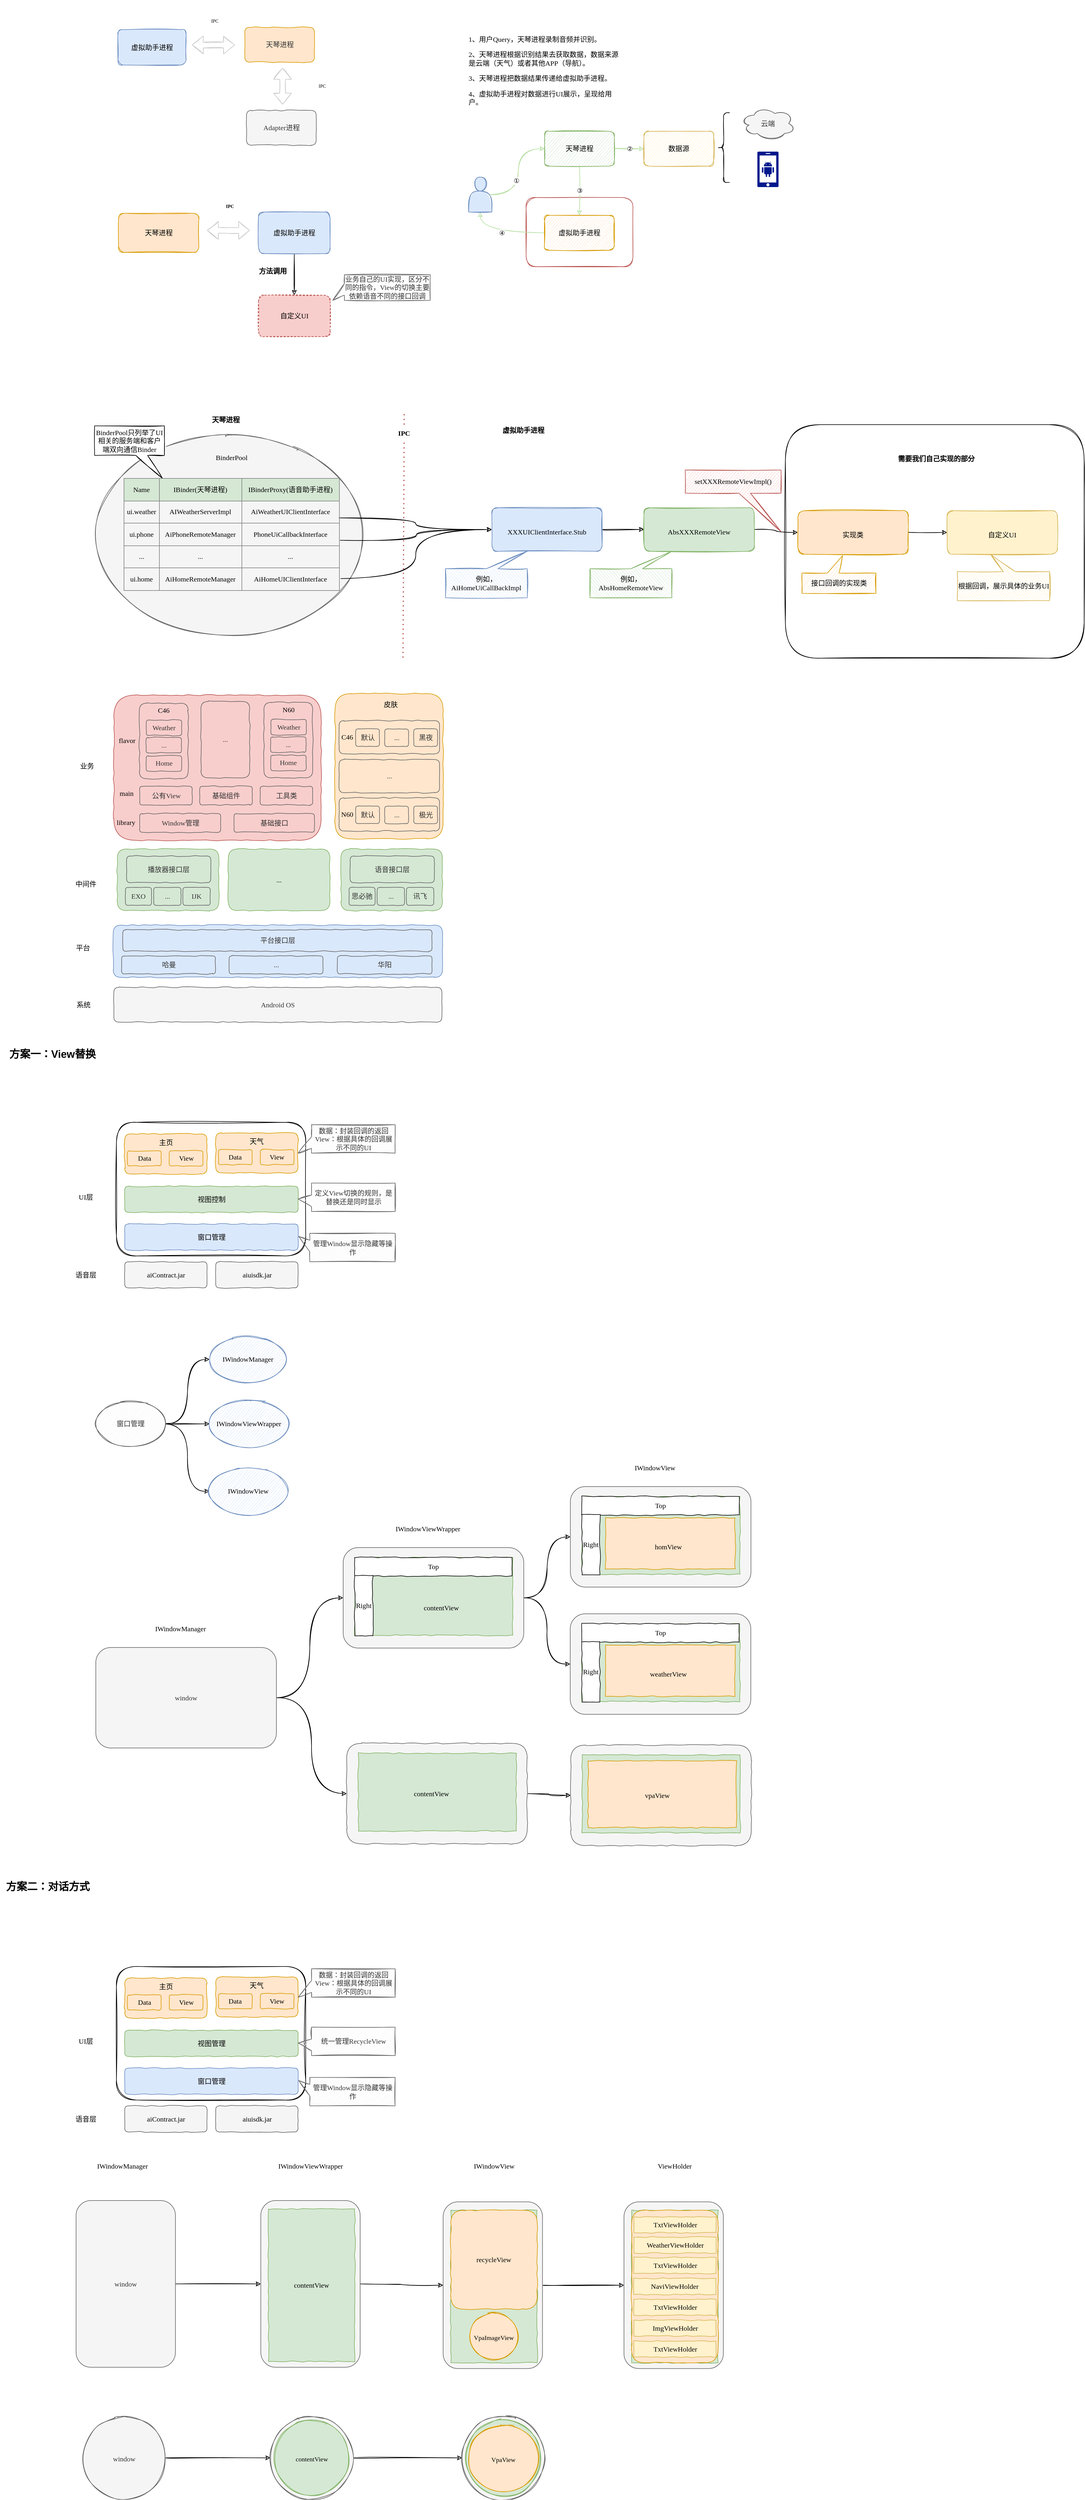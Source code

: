 <mxfile version="20.2.7" type="github">
  <diagram id="_rGLrGhf9AXiHFREIIix" name="第 1 页">
    <mxGraphModel dx="3093" dy="-14924" grid="0" gridSize="10" guides="1" tooltips="1" connect="1" arrows="1" fold="1" page="0" pageScale="1" pageWidth="827" pageHeight="1169" math="0" shadow="0">
      <root>
        <mxCell id="0" />
        <mxCell id="1" parent="0" />
        <mxCell id="9HJFVJztjO4CuhDOpASC-68" style="edgeStyle=orthogonalEdgeStyle;curved=1;sketch=1;orthogonalLoop=1;jettySize=auto;html=1;exitX=1;exitY=0.5;exitDx=0;exitDy=0;entryX=0;entryY=0.5;entryDx=0;entryDy=0;fontSize=18;strokeColor=default;" edge="1" parent="1" source="9HJFVJztjO4CuhDOpASC-64" target="9HJFVJztjO4CuhDOpASC-66">
          <mxGeometry relative="1" as="geometry" />
        </mxCell>
        <mxCell id="9HJFVJztjO4CuhDOpASC-64" value="" style="rounded=1;whiteSpace=wrap;html=1;fillColor=#f5f5f5;fontColor=#333333;strokeColor=#666666;fontFamily=Comic Sans MS;" vertex="1" parent="1">
          <mxGeometry x="-1434.87" y="19607" width="171.13" height="287" as="geometry" />
        </mxCell>
        <mxCell id="9HJFVJztjO4CuhDOpASC-1" value="" style="rounded=1;whiteSpace=wrap;html=1;sketch=1;fillColor=none;strokeColor=#b85450;fillStyle=auto;" vertex="1" parent="1">
          <mxGeometry x="-978" y="16159" width="184" height="119" as="geometry" />
        </mxCell>
        <mxCell id="fodertxsaoSaykGRS7Xc-198" value="" style="rounded=1;whiteSpace=wrap;html=1;comic=1;sketch=0;fontFamily=Comic Sans MS;fillColor=#ffe6cc;strokeColor=#d79b00;" parent="1" vertex="1">
          <mxGeometry x="-1307" y="17013" width="186" height="250" as="geometry" />
        </mxCell>
        <mxCell id="fodertxsaoSaykGRS7Xc-255" value="..." style="rounded=1;whiteSpace=wrap;html=1;comic=1;sketch=0;fillColor=none;fontColor=#333333;strokeColor=#666666;fontFamily=Comic Sans MS;" parent="1" vertex="1">
          <mxGeometry x="-1300" y="17126.5" width="173" height="57.12" as="geometry" />
        </mxCell>
        <mxCell id="fodertxsaoSaykGRS7Xc-243" value="" style="rounded=1;whiteSpace=wrap;html=1;comic=1;sketch=0;fillColor=none;fontColor=#333333;strokeColor=#666666;fontFamily=Comic Sans MS;" parent="1" vertex="1">
          <mxGeometry x="-1300" y="17059.5" width="173" height="57.12" as="geometry" />
        </mxCell>
        <mxCell id="fodertxsaoSaykGRS7Xc-250" value="" style="rounded=1;whiteSpace=wrap;html=1;comic=1;sketch=0;fillColor=none;fontColor=#333333;strokeColor=#666666;fontFamily=Comic Sans MS;" parent="1" vertex="1">
          <mxGeometry x="-1300" y="17192.38" width="173" height="57.12" as="geometry" />
        </mxCell>
        <mxCell id="fodertxsaoSaykGRS7Xc-133" value="" style="rounded=1;whiteSpace=wrap;html=1;fillColor=#f5f5f5;fontColor=#333333;strokeColor=#666666;comic=1;fontFamily=Comic Sans MS;" parent="1" vertex="1">
          <mxGeometry x="-901.25" y="18823" width="311" height="173" as="geometry" />
        </mxCell>
        <mxCell id="fodertxsaoSaykGRS7Xc-134" value="" style="rounded=0;whiteSpace=wrap;html=1;fillColor=#d5e8d4;strokeColor=#82b366;sketch=0;comic=1;fontFamily=Comic Sans MS;" parent="1" vertex="1">
          <mxGeometry x="-881.25" y="18840" width="272" height="134" as="geometry" />
        </mxCell>
        <mxCell id="fodertxsaoSaykGRS7Xc-143" value="" style="rounded=0;whiteSpace=wrap;html=1;fillColor=#ffe6cc;strokeColor=#d79b00;sketch=0;comic=1;fontFamily=Comic Sans MS;" parent="1" vertex="1">
          <mxGeometry x="-871.25" y="18850" width="255.25" height="115" as="geometry" />
        </mxCell>
        <mxCell id="fodertxsaoSaykGRS7Xc-118" value="" style="rounded=1;whiteSpace=wrap;html=1;fillColor=#f5f5f5;fontColor=#333333;strokeColor=#666666;fontFamily=Comic Sans MS;" parent="1" vertex="1">
          <mxGeometry x="-901.75" y="18378" width="311" height="173" as="geometry" />
        </mxCell>
        <mxCell id="fodertxsaoSaykGRS7Xc-119" value="" style="rounded=0;whiteSpace=wrap;html=1;fillColor=#d5e8d4;strokeColor=#82b366;sketch=0;comic=1;fontFamily=Comic Sans MS;" parent="1" vertex="1">
          <mxGeometry x="-881.75" y="18395" width="272" height="134" as="geometry" />
        </mxCell>
        <mxCell id="fodertxsaoSaykGRS7Xc-1" style="edgeStyle=orthogonalEdgeStyle;curved=1;sketch=1;orthogonalLoop=1;jettySize=auto;html=1;exitX=0.5;exitY=1;exitDx=0;exitDy=0;fontFamily=Comic Sans MS;" parent="1" source="fodertxsaoSaykGRS7Xc-2" target="fodertxsaoSaykGRS7Xc-6" edge="1">
          <mxGeometry relative="1" as="geometry" />
        </mxCell>
        <mxCell id="fodertxsaoSaykGRS7Xc-2" value="虚拟助手进程" style="rounded=1;whiteSpace=wrap;html=1;comic=1;sketch=1;fontFamily=Comic Sans MS;strokeColor=#6c8ebf;fillColor=#dae8fc;fillStyle=solid;" parent="1" vertex="1">
          <mxGeometry x="-1439" y="16184" width="123.5" height="71.5" as="geometry" />
        </mxCell>
        <mxCell id="fodertxsaoSaykGRS7Xc-3" value="天琴进程" style="rounded=1;whiteSpace=wrap;html=1;comic=1;sketch=1;fontFamily=Comic Sans MS;strokeColor=#d79b00;fillColor=#ffe6cc;fillStyle=solid;" parent="1" vertex="1">
          <mxGeometry x="-1680" y="16186" width="138.5" height="67.5" as="geometry" />
        </mxCell>
        <mxCell id="fodertxsaoSaykGRS7Xc-4" value="" style="shape=flexArrow;endArrow=classic;startArrow=classic;html=1;sketch=1;fontFamily=Comic Sans MS;strokeColor=#CCCCCC;curved=1;" parent="1" edge="1">
          <mxGeometry width="100" height="100" relative="1" as="geometry">
            <mxPoint x="-1527.5" y="16215.5" as="sourcePoint" />
            <mxPoint x="-1453.5" y="16215.5" as="targetPoint" />
          </mxGeometry>
        </mxCell>
        <mxCell id="fodertxsaoSaykGRS7Xc-5" value="&lt;b&gt;IPC&lt;/b&gt;" style="text;html=1;strokeColor=none;fillColor=none;align=center;verticalAlign=middle;whiteSpace=wrap;rounded=0;comic=1;sketch=1;fillStyle=solid;fontFamily=Comic Sans MS;fontSize=8;" parent="1" vertex="1">
          <mxGeometry x="-1518.5" y="16159" width="60" height="30" as="geometry" />
        </mxCell>
        <mxCell id="fodertxsaoSaykGRS7Xc-136" value="" style="rounded=0;whiteSpace=wrap;html=1;fillColor=#ffe6cc;strokeColor=#d79b00;sketch=0;comic=1;fontFamily=Comic Sans MS;" parent="1" vertex="1">
          <mxGeometry x="-841" y="18432" width="223" height="88" as="geometry" />
        </mxCell>
        <mxCell id="fodertxsaoSaykGRS7Xc-6" value="自定义UI" style="rounded=1;whiteSpace=wrap;html=1;comic=1;sketch=1;fontFamily=Comic Sans MS;strokeColor=#b85450;fillColor=#f8cecc;fillStyle=solid;dashed=1;" parent="1" vertex="1">
          <mxGeometry x="-1439" y="16327" width="123.5" height="71.5" as="geometry" />
        </mxCell>
        <mxCell id="fodertxsaoSaykGRS7Xc-7" value="业务自己的UI实现，区分不同的指令，View的切换主要依赖语音不同的接口回调" style="shape=callout;whiteSpace=wrap;html=1;perimeter=calloutPerimeter;rounded=0;comic=1;sketch=1;flipH=0;flipV=1;direction=south;size=20;position=0.2;position2=0;fillColor=#f5f5f5;strokeColor=#666666;fontColor=#333333;fontFamily=Comic Sans MS;" parent="1" vertex="1">
          <mxGeometry x="-1311" y="16292" width="168" height="44" as="geometry" />
        </mxCell>
        <mxCell id="fodertxsaoSaykGRS7Xc-8" value="" style="rounded=1;whiteSpace=wrap;html=1;labelBackgroundColor=none;sketch=1;fillStyle=auto;curveFitting=0.05;fontFamily=Comic Sans MS;fontSize=20;fontColor=#000000;" parent="1" vertex="1">
          <mxGeometry x="-531.5" y="16550" width="514.5" height="402" as="geometry" />
        </mxCell>
        <mxCell id="fodertxsaoSaykGRS7Xc-9" style="edgeStyle=orthogonalEdgeStyle;curved=1;sketch=1;orthogonalLoop=1;jettySize=auto;html=1;exitX=1;exitY=0.5;exitDx=0;exitDy=0;entryX=0;entryY=0.5;entryDx=0;entryDy=0;fontFamily=Comic Sans MS;fontSize=12;fontColor=#000000;strokeColor=#000000;" parent="1" source="fodertxsaoSaykGRS7Xc-10" target="fodertxsaoSaykGRS7Xc-22" edge="1">
          <mxGeometry relative="1" as="geometry" />
        </mxCell>
        <mxCell id="fodertxsaoSaykGRS7Xc-10" value="&lt;span style=&quot;font-size: 12px;&quot;&gt;XXXUIClientInterface&lt;/span&gt;&lt;span style=&quot;font-size: 12px;&quot;&gt;.Stub&lt;/span&gt;" style="rounded=1;whiteSpace=wrap;html=1;labelBackgroundColor=none;sketch=1;fillStyle=solid;curveFitting=0.05;fontFamily=Comic Sans MS;fontSize=20;fillColor=#dae8fc;strokeColor=#6c8ebf;" parent="1" vertex="1">
          <mxGeometry x="-1037" y="16693" width="190" height="75" as="geometry" />
        </mxCell>
        <mxCell id="fodertxsaoSaykGRS7Xc-11" value="&lt;b&gt;天琴进程&lt;/b&gt;" style="text;html=1;strokeColor=none;fillColor=none;align=center;verticalAlign=middle;whiteSpace=wrap;rounded=0;labelBackgroundColor=none;sketch=1;fillStyle=auto;curveFitting=0.95;fontFamily=Comic Sans MS;fontSize=12;fontColor=#000000;" parent="1" vertex="1">
          <mxGeometry x="-1525" y="16527" width="60" height="30" as="geometry" />
        </mxCell>
        <mxCell id="fodertxsaoSaykGRS7Xc-12" value="" style="ellipse;whiteSpace=wrap;html=1;comic=1;sketch=1;fillStyle=solid;fontFamily=Comic Sans MS;strokeColor=#666666;fillColor=#f5f5f5;fontColor=#333333;" parent="1" vertex="1">
          <mxGeometry x="-1719" y="16571" width="460" height="339" as="geometry" />
        </mxCell>
        <mxCell id="fodertxsaoSaykGRS7Xc-13" value="BinderPool" style="text;html=1;strokeColor=none;fillColor=none;align=center;verticalAlign=middle;whiteSpace=wrap;rounded=0;comic=1;sketch=1;fillStyle=solid;fontFamily=Comic Sans MS;" parent="1" vertex="1">
          <mxGeometry x="-1515" y="16592" width="60" height="30" as="geometry" />
        </mxCell>
        <mxCell id="fodertxsaoSaykGRS7Xc-14" style="edgeStyle=orthogonalEdgeStyle;curved=1;sketch=1;orthogonalLoop=1;jettySize=auto;html=1;exitX=0.997;exitY=0.353;exitDx=0;exitDy=0;entryX=0;entryY=0.5;entryDx=0;entryDy=0;fontFamily=Comic Sans MS;fontSize=12;fontColor=#000000;strokeColor=#000000;exitPerimeter=0;" parent="1" source="fodertxsaoSaykGRS7Xc-17" target="fodertxsaoSaykGRS7Xc-10" edge="1">
          <mxGeometry relative="1" as="geometry" />
        </mxCell>
        <mxCell id="fodertxsaoSaykGRS7Xc-15" style="edgeStyle=orthogonalEdgeStyle;curved=1;sketch=1;orthogonalLoop=1;jettySize=auto;html=1;fontFamily=Comic Sans MS;fontSize=12;fontColor=#000000;strokeColor=#000000;" parent="1" target="fodertxsaoSaykGRS7Xc-10" edge="1">
          <mxGeometry relative="1" as="geometry">
            <mxPoint x="-1298" y="16749" as="sourcePoint" />
          </mxGeometry>
        </mxCell>
        <mxCell id="fodertxsaoSaykGRS7Xc-16" style="edgeStyle=orthogonalEdgeStyle;curved=1;sketch=1;orthogonalLoop=1;jettySize=auto;html=1;exitX=1.005;exitY=0.892;exitDx=0;exitDy=0;entryX=0;entryY=0.5;entryDx=0;entryDy=0;fontFamily=Comic Sans MS;fontSize=12;fontColor=#000000;strokeColor=#000000;exitPerimeter=0;" parent="1" source="fodertxsaoSaykGRS7Xc-17" target="fodertxsaoSaykGRS7Xc-10" edge="1">
          <mxGeometry relative="1" as="geometry" />
        </mxCell>
        <mxCell id="fodertxsaoSaykGRS7Xc-17" value="&lt;table border=&quot;1&quot; width=&quot;100%&quot; height=&quot;100%&quot; style=&quot;width:100%;height:100%;border-collapse:collapse;&quot;&gt;&lt;tbody&gt;&lt;tr&gt;&lt;td style=&quot;background-color: rgb(213, 232, 212);&quot;&gt;Name&lt;/td&gt;&lt;td style=&quot;background-color: rgb(213, 232, 212);&quot;&gt;IBinder(天琴进程)&lt;/td&gt;&lt;td style=&quot;background-color: rgb(213, 232, 212);&quot;&gt;IBinderProxy(语音助手进程)&lt;/td&gt;&lt;/tr&gt;&lt;tr&gt;&lt;td&gt;ui.weather&lt;br&gt;&lt;/td&gt;&lt;td&gt;&lt;div style=&quot;background-image: initial; background-position: initial; background-size: initial; background-repeat: initial; background-attachment: initial; background-origin: initial; background-clip: initial;&quot;&gt;AIWeatherServerImpl&lt;span style=&quot;color: #ff0000;&quot;&gt;&lt;/span&gt;&lt;/div&gt;&lt;/td&gt;&lt;td&gt;AiWeatherUIClientInterface&lt;br&gt;&lt;/td&gt;&lt;/tr&gt;&lt;tr&gt;&lt;td&gt;ui.phone&lt;/td&gt;&lt;td&gt;AiPhoneRemoteManager&lt;br&gt;&lt;/td&gt;&lt;td&gt;PhoneUiCallbackInterface&lt;br&gt;&lt;/td&gt;&lt;/tr&gt;&lt;tr&gt;&lt;td&gt;...&lt;/td&gt;&lt;td&gt;...&lt;/td&gt;&lt;td&gt;...&lt;/td&gt;&lt;/tr&gt;&lt;tr&gt;&lt;td&gt;ui.home&lt;/td&gt;&lt;td&gt;AiHomeRemoteManager&lt;br&gt;&lt;/td&gt;&lt;td&gt;AiHomeUIClientInterface&lt;br&gt;&lt;/td&gt;&lt;/tr&gt;&lt;/tbody&gt;&lt;/table&gt;" style="text;html=1;strokeColor=none;fillColor=none;overflow=fill;comic=1;sketch=1;fillStyle=solid;fontFamily=Comic Sans MS;align=center;" parent="1" vertex="1">
          <mxGeometry x="-1671" y="16642" width="372" height="194" as="geometry" />
        </mxCell>
        <mxCell id="fodertxsaoSaykGRS7Xc-18" value="BinderPool只列举了UI相关的服务端和客户端双向通信Binder" style="shape=callout;whiteSpace=wrap;html=1;perimeter=calloutPerimeter;rounded=0;labelBackgroundColor=none;sketch=1;fillStyle=auto;curveFitting=0.95;fontFamily=Comic Sans MS;fontSize=12;fontColor=#000000;flipH=1;size=39;position=0.24;position2=0.03;" parent="1" vertex="1">
          <mxGeometry x="-1721" y="16552" width="120" height="90" as="geometry" />
        </mxCell>
        <mxCell id="fodertxsaoSaykGRS7Xc-19" value="&lt;b&gt;虚拟助手进程&lt;/b&gt;" style="text;html=1;strokeColor=none;fillColor=none;align=center;verticalAlign=middle;whiteSpace=wrap;rounded=0;labelBackgroundColor=none;sketch=1;fillStyle=auto;curveFitting=0.95;fontFamily=Comic Sans MS;fontSize=12;fontColor=#000000;" parent="1" vertex="1">
          <mxGeometry x="-1022.0" y="16545" width="79.25" height="30" as="geometry" />
        </mxCell>
        <mxCell id="fodertxsaoSaykGRS7Xc-20" value="例如，AiHomeUiCallBackImpl" style="shape=callout;whiteSpace=wrap;html=1;perimeter=calloutPerimeter;rounded=0;labelBackgroundColor=none;sketch=1;fillStyle=auto;curveFitting=0.95;fontFamily=Comic Sans MS;fontSize=12;flipV=1;position2=1;fillColor=#dae8fc;strokeColor=#6c8ebf;" parent="1" vertex="1">
          <mxGeometry x="-1117" y="16768" width="141" height="80" as="geometry" />
        </mxCell>
        <mxCell id="fodertxsaoSaykGRS7Xc-21" style="edgeStyle=orthogonalEdgeStyle;curved=1;sketch=1;orthogonalLoop=1;jettySize=auto;html=1;exitX=1;exitY=0.5;exitDx=0;exitDy=0;entryX=0;entryY=0.5;entryDx=0;entryDy=0;fontFamily=Comic Sans MS;fontSize=12;fontColor=#000000;strokeColor=#000000;" parent="1" source="fodertxsaoSaykGRS7Xc-22" target="fodertxsaoSaykGRS7Xc-25" edge="1">
          <mxGeometry relative="1" as="geometry" />
        </mxCell>
        <mxCell id="fodertxsaoSaykGRS7Xc-22" value="&lt;span style=&quot;font-size: 12px;&quot;&gt;AbsXXXRemoteView&lt;/span&gt;" style="rounded=1;whiteSpace=wrap;html=1;labelBackgroundColor=none;sketch=1;fillStyle=solid;curveFitting=0.05;fontFamily=Comic Sans MS;fontSize=20;fillColor=#d5e8d4;strokeColor=#82b366;" parent="1" vertex="1">
          <mxGeometry x="-775" y="16693" width="190" height="75" as="geometry" />
        </mxCell>
        <mxCell id="fodertxsaoSaykGRS7Xc-23" value="例如，AbsHomeRemoteView" style="shape=callout;whiteSpace=wrap;html=1;perimeter=calloutPerimeter;rounded=0;labelBackgroundColor=none;sketch=1;fillStyle=auto;curveFitting=0.95;fontFamily=Comic Sans MS;fontSize=12;flipV=1;position2=1;fillColor=#d5e8d4;strokeColor=#82b366;" parent="1" vertex="1">
          <mxGeometry x="-868" y="16768" width="141" height="80" as="geometry" />
        </mxCell>
        <mxCell id="fodertxsaoSaykGRS7Xc-24" style="edgeStyle=orthogonalEdgeStyle;curved=1;sketch=1;orthogonalLoop=1;jettySize=auto;html=1;exitX=1;exitY=0.5;exitDx=0;exitDy=0;entryX=0;entryY=0.5;entryDx=0;entryDy=0;fontFamily=Comic Sans MS;fontSize=12;fontColor=#000000;strokeColor=#000000;" parent="1" source="fodertxsaoSaykGRS7Xc-25" target="fodertxsaoSaykGRS7Xc-27" edge="1">
          <mxGeometry relative="1" as="geometry" />
        </mxCell>
        <mxCell id="fodertxsaoSaykGRS7Xc-25" value="&lt;span style=&quot;font-size: 12px;&quot;&gt;实现类&lt;/span&gt;" style="rounded=1;whiteSpace=wrap;html=1;labelBackgroundColor=none;sketch=1;fillStyle=solid;curveFitting=0.05;fontFamily=Comic Sans MS;fontSize=20;fillColor=#ffe6cc;strokeColor=#d79b00;" parent="1" vertex="1">
          <mxGeometry x="-510" y="16698" width="190" height="75" as="geometry" />
        </mxCell>
        <mxCell id="fodertxsaoSaykGRS7Xc-26" value="接口回调的实现类" style="shape=callout;whiteSpace=wrap;html=1;perimeter=calloutPerimeter;rounded=0;labelBackgroundColor=none;sketch=1;fillStyle=auto;curveFitting=0.95;fontFamily=Comic Sans MS;fontSize=12;flipV=1;position2=0.45;fillColor=#ffe6cc;strokeColor=#d79b00;flipH=1;" parent="1" vertex="1">
          <mxGeometry x="-503" y="16775.5" width="127.5" height="65" as="geometry" />
        </mxCell>
        <mxCell id="fodertxsaoSaykGRS7Xc-27" value="&lt;span style=&quot;font-size: 12px;&quot;&gt;自定义UI&lt;/span&gt;" style="rounded=1;whiteSpace=wrap;html=1;labelBackgroundColor=none;sketch=1;fillStyle=solid;curveFitting=0.05;fontFamily=Comic Sans MS;fontSize=20;fillColor=#fff2cc;strokeColor=#d6b656;" parent="1" vertex="1">
          <mxGeometry x="-253" y="16698" width="190" height="75" as="geometry" />
        </mxCell>
        <mxCell id="fodertxsaoSaykGRS7Xc-28" value="根据回调，展示具体的业务UI" style="shape=callout;whiteSpace=wrap;html=1;perimeter=calloutPerimeter;rounded=0;labelBackgroundColor=none;sketch=1;fillStyle=auto;curveFitting=0.95;fontFamily=Comic Sans MS;fontSize=12;flipV=1;position2=0.36;fillColor=#fff2cc;strokeColor=#d6b656;" parent="1" vertex="1">
          <mxGeometry x="-235.5" y="16773" width="159" height="80" as="geometry" />
        </mxCell>
        <mxCell id="fodertxsaoSaykGRS7Xc-29" value="&lt;b&gt;需要我们自己实现的部分&lt;/b&gt;" style="text;html=1;strokeColor=none;fillColor=none;align=center;verticalAlign=middle;whiteSpace=wrap;rounded=0;labelBackgroundColor=none;sketch=1;fillStyle=auto;curveFitting=0.95;fontFamily=Comic Sans MS;fontSize=12;fontColor=#000000;" parent="1" vertex="1">
          <mxGeometry x="-341" y="16594" width="139" height="30" as="geometry" />
        </mxCell>
        <mxCell id="fodertxsaoSaykGRS7Xc-30" value="setXXXRemoteViewImpl()" style="shape=callout;whiteSpace=wrap;html=1;perimeter=calloutPerimeter;rounded=0;labelBackgroundColor=none;sketch=1;fillStyle=auto;curveFitting=0.95;fontFamily=Comic Sans MS;fontSize=12;position2=1;size=66;position=0.56;fillColor=#f8cecc;strokeColor=#b85450;" parent="1" vertex="1">
          <mxGeometry x="-704" y="16628" width="165" height="106" as="geometry" />
        </mxCell>
        <mxCell id="fodertxsaoSaykGRS7Xc-31" value="" style="endArrow=none;dashed=1;html=1;dashPattern=1 3;strokeWidth=2;rounded=0;fillColor=#f8cecc;strokeColor=#b85450;startArrow=none;fontFamily=Comic Sans MS;" parent="1" source="fodertxsaoSaykGRS7Xc-32" edge="1">
          <mxGeometry width="50" height="50" relative="1" as="geometry">
            <mxPoint x="-1190" y="16951" as="sourcePoint" />
            <mxPoint x="-1188" y="16528" as="targetPoint" />
          </mxGeometry>
        </mxCell>
        <mxCell id="fodertxsaoSaykGRS7Xc-32" value="&lt;b&gt;IPC&lt;/b&gt;" style="text;html=1;strokeColor=none;fillColor=none;align=center;verticalAlign=middle;whiteSpace=wrap;rounded=0;fontFamily=Comic Sans MS;" parent="1" vertex="1">
          <mxGeometry x="-1218" y="16550" width="60" height="30" as="geometry" />
        </mxCell>
        <mxCell id="fodertxsaoSaykGRS7Xc-34" value="" style="endArrow=none;dashed=1;html=1;dashPattern=1 3;strokeWidth=2;rounded=0;fillColor=#f8cecc;strokeColor=#b85450;fontFamily=Comic Sans MS;" parent="1" target="fodertxsaoSaykGRS7Xc-32" edge="1">
          <mxGeometry width="50" height="50" relative="1" as="geometry">
            <mxPoint x="-1190" y="16951" as="sourcePoint" />
            <mxPoint x="-1188" y="16528" as="targetPoint" />
          </mxGeometry>
        </mxCell>
        <mxCell id="fodertxsaoSaykGRS7Xc-69" value="" style="rounded=1;whiteSpace=wrap;html=1;comic=1;sketch=1;fillStyle=solid;fontFamily=Comic Sans MS;fontSize=8;strokeColor=#000000;" parent="1" vertex="1">
          <mxGeometry x="-1683.5" y="17751" width="326" height="230" as="geometry" />
        </mxCell>
        <mxCell id="fodertxsaoSaykGRS7Xc-70" value="&lt;span style=&quot;color: rgb(0, 0, 0);&quot;&gt;aiContract.jar&lt;/span&gt;" style="rounded=1;whiteSpace=wrap;html=1;comic=1;fontFamily=Comic Sans MS;fillColor=#f5f5f5;strokeColor=#666666;fontColor=#333333;" parent="1" vertex="1">
          <mxGeometry x="-1669.25" y="17991" width="141.75" height="45" as="geometry" />
        </mxCell>
        <mxCell id="fodertxsaoSaykGRS7Xc-72" value="窗口管理" style="rounded=1;whiteSpace=wrap;html=1;comic=1;fontFamily=Comic Sans MS;fillColor=#dae8fc;strokeColor=#6c8ebf;" parent="1" vertex="1">
          <mxGeometry x="-1669.25" y="17926" width="298.75" height="45" as="geometry" />
        </mxCell>
        <mxCell id="fodertxsaoSaykGRS7Xc-74" value="语音层" style="text;html=1;strokeColor=none;fillColor=none;align=center;verticalAlign=middle;whiteSpace=wrap;rounded=0;comic=1;fontFamily=Comic Sans MS;" parent="1" vertex="1">
          <mxGeometry x="-1766.5" y="17998.5" width="60" height="30" as="geometry" />
        </mxCell>
        <mxCell id="fodertxsaoSaykGRS7Xc-81" value="&lt;span style=&quot;color: rgb(0, 0, 0);&quot;&gt;aiuisdk.jar&lt;/span&gt;" style="rounded=1;whiteSpace=wrap;html=1;comic=1;fontFamily=Comic Sans MS;fillColor=#f5f5f5;strokeColor=#666666;fontColor=#333333;" parent="1" vertex="1">
          <mxGeometry x="-1512.5" y="17991" width="141.75" height="45" as="geometry" />
        </mxCell>
        <mxCell id="fodertxsaoSaykGRS7Xc-82" value="视图控制" style="rounded=1;whiteSpace=wrap;html=1;comic=1;fontFamily=Comic Sans MS;fillColor=#d5e8d4;strokeColor=#82b366;" parent="1" vertex="1">
          <mxGeometry x="-1669.25" y="17861" width="298.75" height="45" as="geometry" />
        </mxCell>
        <mxCell id="fodertxsaoSaykGRS7Xc-83" value="" style="rounded=1;whiteSpace=wrap;html=1;comic=1;fontFamily=Comic Sans MS;fillColor=#ffe6cc;strokeColor=#d79b00;" parent="1" vertex="1">
          <mxGeometry x="-1669.25" y="17771" width="141.75" height="69" as="geometry" />
        </mxCell>
        <mxCell id="fodertxsaoSaykGRS7Xc-84" value="Data" style="rounded=1;whiteSpace=wrap;html=1;comic=1;sketch=0;fillColor=#ffe6cc;strokeColor=#d79b00;fontFamily=Comic Sans MS;" parent="1" vertex="1">
          <mxGeometry x="-1664.5" y="17800" width="58" height="26" as="geometry" />
        </mxCell>
        <mxCell id="fodertxsaoSaykGRS7Xc-86" value="View" style="rounded=1;whiteSpace=wrap;html=1;comic=1;sketch=0;fillColor=#ffe6cc;strokeColor=#d79b00;fontFamily=Comic Sans MS;" parent="1" vertex="1">
          <mxGeometry x="-1592.5" y="17800" width="58" height="26" as="geometry" />
        </mxCell>
        <mxCell id="fodertxsaoSaykGRS7Xc-87" value="主页" style="text;html=1;strokeColor=none;fillColor=none;align=center;verticalAlign=middle;whiteSpace=wrap;rounded=0;comic=1;sketch=0;fontFamily=Comic Sans MS;" parent="1" vertex="1">
          <mxGeometry x="-1628.38" y="17771" width="60" height="30" as="geometry" />
        </mxCell>
        <mxCell id="fodertxsaoSaykGRS7Xc-88" value="" style="rounded=1;whiteSpace=wrap;html=1;comic=1;fontFamily=Comic Sans MS;fillColor=#ffe6cc;strokeColor=#d79b00;" parent="1" vertex="1">
          <mxGeometry x="-1512.5" y="17769" width="141.75" height="69" as="geometry" />
        </mxCell>
        <mxCell id="fodertxsaoSaykGRS7Xc-89" value="Data" style="rounded=1;whiteSpace=wrap;html=1;comic=1;sketch=0;fillColor=#ffe6cc;strokeColor=#d79b00;fontFamily=Comic Sans MS;" parent="1" vertex="1">
          <mxGeometry x="-1507.75" y="17798" width="58" height="26" as="geometry" />
        </mxCell>
        <mxCell id="fodertxsaoSaykGRS7Xc-90" value="View" style="rounded=1;whiteSpace=wrap;html=1;comic=1;sketch=0;fillColor=#ffe6cc;strokeColor=#d79b00;fontFamily=Comic Sans MS;" parent="1" vertex="1">
          <mxGeometry x="-1435.75" y="17798" width="58" height="26" as="geometry" />
        </mxCell>
        <mxCell id="fodertxsaoSaykGRS7Xc-91" value="天气" style="text;html=1;strokeColor=none;fillColor=none;align=center;verticalAlign=middle;whiteSpace=wrap;rounded=0;comic=1;sketch=0;fontFamily=Comic Sans MS;" parent="1" vertex="1">
          <mxGeometry x="-1471.63" y="17769" width="60" height="30" as="geometry" />
        </mxCell>
        <mxCell id="fodertxsaoSaykGRS7Xc-92" value="UI层" style="text;html=1;strokeColor=none;fillColor=none;align=center;verticalAlign=middle;whiteSpace=wrap;rounded=0;comic=1;fontFamily=Comic Sans MS;" parent="1" vertex="1">
          <mxGeometry x="-1766.5" y="17865" width="60" height="30" as="geometry" />
        </mxCell>
        <mxCell id="fodertxsaoSaykGRS7Xc-93" value="数据：封装回调的返回&lt;br&gt;View：根据具体的回调展示不同的UI" style="shape=callout;whiteSpace=wrap;html=1;perimeter=calloutPerimeter;comic=1;sketch=1;flipH=1;flipV=0;direction=north;size=23;position=0.17;position2=0;fillColor=#f5f5f5;strokeColor=#666666;fillStyle=hatch;fontColor=#333333;fontFamily=Comic Sans MS;" parent="1" vertex="1">
          <mxGeometry x="-1370.5" y="17755" width="167" height="49" as="geometry" />
        </mxCell>
        <mxCell id="fodertxsaoSaykGRS7Xc-94" value="定义View切换的规则，是替换还是同时显示" style="shape=callout;whiteSpace=wrap;html=1;perimeter=calloutPerimeter;comic=1;sketch=1;flipH=1;flipV=0;direction=north;size=23;position=0.17;position2=0.44;fillColor=#f5f5f5;strokeColor=#666666;fillStyle=hatch;fontColor=#333333;fontFamily=Comic Sans MS;" parent="1" vertex="1">
          <mxGeometry x="-1370.5" y="17855.5" width="167" height="49" as="geometry" />
        </mxCell>
        <mxCell id="fodertxsaoSaykGRS7Xc-95" value="管理Window显示隐藏等操作" style="shape=callout;whiteSpace=wrap;html=1;perimeter=calloutPerimeter;comic=1;sketch=1;flipH=1;flipV=0;direction=north;size=19;position=0.35;position2=0.89;fillColor=#f5f5f5;strokeColor=#666666;fillStyle=hatch;fontColor=#333333;base=20;fontFamily=Comic Sans MS;" parent="1" vertex="1">
          <mxGeometry x="-1369.5" y="17942" width="166" height="49" as="geometry" />
        </mxCell>
        <mxCell id="fodertxsaoSaykGRS7Xc-96" value="&lt;b&gt;方法调用&lt;/b&gt;" style="text;html=1;strokeColor=none;fillColor=none;align=center;verticalAlign=middle;whiteSpace=wrap;rounded=0;comic=1;sketch=1;fillStyle=hatch;fontFamily=Comic Sans MS;" parent="1" vertex="1">
          <mxGeometry x="-1444" y="16271" width="60" height="30" as="geometry" />
        </mxCell>
        <mxCell id="fodertxsaoSaykGRS7Xc-102" style="edgeStyle=orthogonalEdgeStyle;curved=1;sketch=1;orthogonalLoop=1;jettySize=auto;html=1;exitX=1;exitY=0.5;exitDx=0;exitDy=0;entryX=0;entryY=0.5;entryDx=0;entryDy=0;fontFamily=Comic Sans MS;" parent="1" source="fodertxsaoSaykGRS7Xc-98" target="fodertxsaoSaykGRS7Xc-99" edge="1">
          <mxGeometry relative="1" as="geometry" />
        </mxCell>
        <mxCell id="fodertxsaoSaykGRS7Xc-103" style="edgeStyle=orthogonalEdgeStyle;curved=1;sketch=1;orthogonalLoop=1;jettySize=auto;html=1;exitX=1;exitY=0.5;exitDx=0;exitDy=0;entryX=0;entryY=0.5;entryDx=0;entryDy=0;fontFamily=Comic Sans MS;" parent="1" source="fodertxsaoSaykGRS7Xc-98" target="fodertxsaoSaykGRS7Xc-100" edge="1">
          <mxGeometry relative="1" as="geometry" />
        </mxCell>
        <mxCell id="fodertxsaoSaykGRS7Xc-104" style="edgeStyle=orthogonalEdgeStyle;curved=1;sketch=1;orthogonalLoop=1;jettySize=auto;html=1;exitX=1;exitY=0.5;exitDx=0;exitDy=0;entryX=0;entryY=0.5;entryDx=0;entryDy=0;fontFamily=Comic Sans MS;" parent="1" source="fodertxsaoSaykGRS7Xc-98" target="fodertxsaoSaykGRS7Xc-101" edge="1">
          <mxGeometry relative="1" as="geometry" />
        </mxCell>
        <mxCell id="fodertxsaoSaykGRS7Xc-98" value="窗口管理" style="ellipse;whiteSpace=wrap;html=1;comic=1;sketch=1;fillStyle=hatch;fillColor=#f5f5f5;fontColor=#333333;strokeColor=#666666;fontFamily=Comic Sans MS;" parent="1" vertex="1">
          <mxGeometry x="-1719" y="18230" width="120" height="80" as="geometry" />
        </mxCell>
        <mxCell id="fodertxsaoSaykGRS7Xc-99" value="IWindowManager" style="ellipse;whiteSpace=wrap;html=1;comic=1;sketch=1;fillStyle=hatch;fillColor=#dae8fc;strokeColor=#6c8ebf;fontFamily=Comic Sans MS;" parent="1" vertex="1">
          <mxGeometry x="-1523.25" y="18119" width="132.25" height="80" as="geometry" />
        </mxCell>
        <mxCell id="fodertxsaoSaykGRS7Xc-100" value="IWindowViewWrapper" style="ellipse;whiteSpace=wrap;html=1;comic=1;sketch=1;fillStyle=hatch;fillColor=#dae8fc;strokeColor=#6c8ebf;fontFamily=Comic Sans MS;" parent="1" vertex="1">
          <mxGeometry x="-1523.25" y="18230" width="135.25" height="80" as="geometry" />
        </mxCell>
        <mxCell id="fodertxsaoSaykGRS7Xc-101" value="IWindowView" style="ellipse;whiteSpace=wrap;html=1;comic=1;sketch=1;fillStyle=hatch;fillColor=#dae8fc;strokeColor=#6c8ebf;fontFamily=Comic Sans MS;" parent="1" vertex="1">
          <mxGeometry x="-1523.25" y="18346" width="133.25" height="80" as="geometry" />
        </mxCell>
        <mxCell id="fodertxsaoSaykGRS7Xc-105" style="edgeStyle=orthogonalEdgeStyle;orthogonalLoop=1;jettySize=auto;html=1;exitX=1;exitY=0.5;exitDx=0;exitDy=0;curved=1;sketch=1;fontFamily=Comic Sans MS;" parent="1" source="fodertxsaoSaykGRS7Xc-107" target="fodertxsaoSaykGRS7Xc-112" edge="1">
          <mxGeometry relative="1" as="geometry" />
        </mxCell>
        <mxCell id="fodertxsaoSaykGRS7Xc-106" style="edgeStyle=orthogonalEdgeStyle;curved=1;sketch=1;orthogonalLoop=1;jettySize=auto;html=1;exitX=1;exitY=0.5;exitDx=0;exitDy=0;entryX=0;entryY=0.5;entryDx=0;entryDy=0;fontFamily=Comic Sans MS;" parent="1" source="fodertxsaoSaykGRS7Xc-107" target="fodertxsaoSaykGRS7Xc-130" edge="1">
          <mxGeometry relative="1" as="geometry" />
        </mxCell>
        <mxCell id="fodertxsaoSaykGRS7Xc-107" value="&lt;font&gt;window&lt;/font&gt;" style="rounded=1;whiteSpace=wrap;html=1;fillColor=#f5f5f5;fontColor=#333333;strokeColor=#666666;fontFamily=Comic Sans MS;" parent="1" vertex="1">
          <mxGeometry x="-1719" y="18655" width="311" height="173" as="geometry" />
        </mxCell>
        <mxCell id="fodertxsaoSaykGRS7Xc-109" value="IWindowManager" style="text;html=1;strokeColor=none;fillColor=none;align=center;verticalAlign=middle;whiteSpace=wrap;rounded=0;fontFamily=Comic Sans MS;" parent="1" vertex="1">
          <mxGeometry x="-1603" y="18608" width="60" height="30" as="geometry" />
        </mxCell>
        <mxCell id="fodertxsaoSaykGRS7Xc-110" style="edgeStyle=orthogonalEdgeStyle;curved=1;sketch=1;orthogonalLoop=1;jettySize=auto;html=1;exitX=1;exitY=0.5;exitDx=0;exitDy=0;entryX=0;entryY=0.5;entryDx=0;entryDy=0;fontFamily=Comic Sans MS;" parent="1" source="fodertxsaoSaykGRS7Xc-112" target="fodertxsaoSaykGRS7Xc-118" edge="1">
          <mxGeometry relative="1" as="geometry" />
        </mxCell>
        <mxCell id="fodertxsaoSaykGRS7Xc-111" style="edgeStyle=orthogonalEdgeStyle;curved=1;sketch=1;orthogonalLoop=1;jettySize=auto;html=1;exitX=1;exitY=0.5;exitDx=0;exitDy=0;entryX=0;entryY=0.5;entryDx=0;entryDy=0;fontFamily=Comic Sans MS;" parent="1" source="fodertxsaoSaykGRS7Xc-112" target="fodertxsaoSaykGRS7Xc-137" edge="1">
          <mxGeometry relative="1" as="geometry">
            <mxPoint x="-902" y="18705.551" as="targetPoint" />
          </mxGeometry>
        </mxCell>
        <mxCell id="fodertxsaoSaykGRS7Xc-112" value="" style="rounded=1;whiteSpace=wrap;html=1;fillColor=#f5f5f5;fontColor=#333333;strokeColor=#666666;fontFamily=Comic Sans MS;" parent="1" vertex="1">
          <mxGeometry x="-1293" y="18483" width="311" height="173" as="geometry" />
        </mxCell>
        <mxCell id="fodertxsaoSaykGRS7Xc-113" value="" style="rounded=0;whiteSpace=wrap;html=1;fillColor=#d5e8d4;strokeColor=#82b366;sketch=0;comic=1;fontFamily=Comic Sans MS;" parent="1" vertex="1">
          <mxGeometry x="-1273" y="18500" width="272" height="134" as="geometry" />
        </mxCell>
        <mxCell id="fodertxsaoSaykGRS7Xc-114" value="IWindowViewWrapper" style="text;html=1;strokeColor=none;fillColor=none;align=center;verticalAlign=middle;whiteSpace=wrap;rounded=0;fontFamily=Comic Sans MS;" parent="1" vertex="1">
          <mxGeometry x="-1177" y="18436" width="60" height="30" as="geometry" />
        </mxCell>
        <mxCell id="fodertxsaoSaykGRS7Xc-115" value="Top" style="rounded=0;whiteSpace=wrap;html=1;comic=1;sketch=0;fontFamily=Comic Sans MS;" parent="1" vertex="1">
          <mxGeometry x="-1273.25" y="18500" width="271" height="32" as="geometry" />
        </mxCell>
        <mxCell id="fodertxsaoSaykGRS7Xc-116" value="Right" style="rounded=0;whiteSpace=wrap;html=1;comic=1;sketch=0;fontFamily=Comic Sans MS;" parent="1" vertex="1">
          <mxGeometry x="-1273" y="18531" width="31" height="104" as="geometry" />
        </mxCell>
        <mxCell id="fodertxsaoSaykGRS7Xc-117" value="contentView" style="text;html=1;strokeColor=none;fillColor=none;align=center;verticalAlign=middle;whiteSpace=wrap;rounded=0;comic=1;sketch=0;fontFamily=Comic Sans MS;" parent="1" vertex="1">
          <mxGeometry x="-1154.25" y="18572" width="60" height="30" as="geometry" />
        </mxCell>
        <mxCell id="fodertxsaoSaykGRS7Xc-120" value="IWindowView" style="text;html=1;strokeColor=none;fillColor=none;align=center;verticalAlign=middle;whiteSpace=wrap;rounded=0;fontFamily=Comic Sans MS;" parent="1" vertex="1">
          <mxGeometry x="-785.75" y="18331" width="60" height="30" as="geometry" />
        </mxCell>
        <mxCell id="fodertxsaoSaykGRS7Xc-121" value="Top" style="rounded=0;whiteSpace=wrap;html=1;comic=1;sketch=0;fontFamily=Comic Sans MS;" parent="1" vertex="1">
          <mxGeometry x="-882" y="18395" width="271" height="32" as="geometry" />
        </mxCell>
        <mxCell id="fodertxsaoSaykGRS7Xc-122" value="Right" style="rounded=0;whiteSpace=wrap;html=1;comic=1;sketch=0;fontFamily=Comic Sans MS;" parent="1" vertex="1">
          <mxGeometry x="-881.75" y="18426" width="31" height="104" as="geometry" />
        </mxCell>
        <mxCell id="fodertxsaoSaykGRS7Xc-123" value="homView" style="text;html=1;strokeColor=none;fillColor=none;align=center;verticalAlign=middle;whiteSpace=wrap;rounded=0;comic=1;sketch=0;fontFamily=Comic Sans MS;" parent="1" vertex="1">
          <mxGeometry x="-763" y="18467" width="60" height="30" as="geometry" />
        </mxCell>
        <mxCell id="fodertxsaoSaykGRS7Xc-129" style="edgeStyle=orthogonalEdgeStyle;curved=1;sketch=1;orthogonalLoop=1;jettySize=auto;html=1;exitX=1;exitY=0.5;exitDx=0;exitDy=0;entryX=0;entryY=0.5;entryDx=0;entryDy=0;fontFamily=Comic Sans MS;" parent="1" source="fodertxsaoSaykGRS7Xc-130" target="fodertxsaoSaykGRS7Xc-133" edge="1">
          <mxGeometry relative="1" as="geometry" />
        </mxCell>
        <mxCell id="fodertxsaoSaykGRS7Xc-130" value="" style="rounded=1;whiteSpace=wrap;html=1;fillColor=#f5f5f5;fontColor=#333333;strokeColor=#666666;comic=1;fontFamily=Comic Sans MS;" parent="1" vertex="1">
          <mxGeometry x="-1287" y="18820" width="311" height="173" as="geometry" />
        </mxCell>
        <mxCell id="fodertxsaoSaykGRS7Xc-131" value="" style="rounded=0;whiteSpace=wrap;html=1;fillColor=#d5e8d4;strokeColor=#82b366;sketch=0;comic=1;fontFamily=Comic Sans MS;" parent="1" vertex="1">
          <mxGeometry x="-1267" y="18837" width="272" height="134" as="geometry" />
        </mxCell>
        <mxCell id="fodertxsaoSaykGRS7Xc-132" value="contentView" style="text;html=1;strokeColor=none;fillColor=none;align=center;verticalAlign=middle;whiteSpace=wrap;rounded=0;comic=1;sketch=0;fontFamily=Comic Sans MS;" parent="1" vertex="1">
          <mxGeometry x="-1171" y="18891.5" width="60" height="30" as="geometry" />
        </mxCell>
        <mxCell id="fodertxsaoSaykGRS7Xc-135" value="vpaView" style="text;html=1;strokeColor=none;fillColor=none;align=center;verticalAlign=middle;whiteSpace=wrap;rounded=0;comic=1;sketch=0;fontFamily=Comic Sans MS;" parent="1" vertex="1">
          <mxGeometry x="-782" y="18894.5" width="60" height="30" as="geometry" />
        </mxCell>
        <mxCell id="fodertxsaoSaykGRS7Xc-137" value="" style="rounded=1;whiteSpace=wrap;html=1;fillColor=#f5f5f5;fontColor=#333333;strokeColor=#666666;fontFamily=Comic Sans MS;" parent="1" vertex="1">
          <mxGeometry x="-902" y="18597" width="311" height="173" as="geometry" />
        </mxCell>
        <mxCell id="fodertxsaoSaykGRS7Xc-138" value="" style="rounded=0;whiteSpace=wrap;html=1;fillColor=#d5e8d4;strokeColor=#82b366;sketch=0;comic=1;fontFamily=Comic Sans MS;" parent="1" vertex="1">
          <mxGeometry x="-882" y="18614" width="272" height="134" as="geometry" />
        </mxCell>
        <mxCell id="fodertxsaoSaykGRS7Xc-139" value="" style="rounded=0;whiteSpace=wrap;html=1;fillColor=#ffe6cc;strokeColor=#d79b00;sketch=0;comic=1;fontFamily=Comic Sans MS;" parent="1" vertex="1">
          <mxGeometry x="-841.25" y="18651" width="223" height="88" as="geometry" />
        </mxCell>
        <mxCell id="fodertxsaoSaykGRS7Xc-140" value="Top" style="rounded=0;whiteSpace=wrap;html=1;comic=1;sketch=0;fontFamily=Comic Sans MS;" parent="1" vertex="1">
          <mxGeometry x="-882.25" y="18614" width="271" height="32" as="geometry" />
        </mxCell>
        <mxCell id="fodertxsaoSaykGRS7Xc-141" value="Right" style="rounded=0;whiteSpace=wrap;html=1;comic=1;sketch=0;fontFamily=Comic Sans MS;" parent="1" vertex="1">
          <mxGeometry x="-882" y="18645" width="31" height="104" as="geometry" />
        </mxCell>
        <mxCell id="fodertxsaoSaykGRS7Xc-142" value="weatherView" style="text;html=1;strokeColor=none;fillColor=none;align=center;verticalAlign=middle;whiteSpace=wrap;rounded=0;comic=1;sketch=0;fontFamily=Comic Sans MS;" parent="1" vertex="1">
          <mxGeometry x="-763.25" y="18686" width="60" height="30" as="geometry" />
        </mxCell>
        <mxCell id="fodertxsaoSaykGRS7Xc-144" value="&lt;span style=&quot;color: rgb(51, 51, 51); font-family: &amp;quot;Comic Sans MS&amp;quot;;&quot;&gt;Adapter进程&lt;/span&gt;" style="rounded=1;whiteSpace=wrap;html=1;comic=1;fillColor=#f5f5f5;fontColor=#333333;strokeColor=#666666;" parent="1" vertex="1">
          <mxGeometry x="-1459.5" y="16009" width="120" height="60" as="geometry" />
        </mxCell>
        <mxCell id="fodertxsaoSaykGRS7Xc-145" value="&lt;span style=&quot;color: rgb(51, 51, 51); font-family: &amp;quot;Comic Sans MS&amp;quot;;&quot;&gt;天琴进程&lt;/span&gt;" style="rounded=1;whiteSpace=wrap;html=1;comic=1;fillColor=#ffe6cc;strokeColor=#d79b00;" parent="1" vertex="1">
          <mxGeometry x="-1462.5" y="15866" width="120" height="60" as="geometry" />
        </mxCell>
        <mxCell id="fodertxsaoSaykGRS7Xc-146" value="" style="shape=flexArrow;endArrow=classic;startArrow=classic;html=1;sketch=1;fontFamily=Comic Sans MS;strokeColor=#CCCCCC;curved=1;" parent="1" edge="1">
          <mxGeometry width="100" height="100" relative="1" as="geometry">
            <mxPoint x="-1397.25" y="15936" as="sourcePoint" />
            <mxPoint x="-1397.5" y="15999" as="targetPoint" />
          </mxGeometry>
        </mxCell>
        <mxCell id="fodertxsaoSaykGRS7Xc-147" value="虚拟助手进程" style="rounded=1;whiteSpace=wrap;html=1;comic=1;sketch=1;fontFamily=Comic Sans MS;strokeColor=#6c8ebf;fillColor=#dae8fc;fillStyle=solid;" parent="1" vertex="1">
          <mxGeometry x="-1681" y="15870" width="117.5" height="61" as="geometry" />
        </mxCell>
        <mxCell id="fodertxsaoSaykGRS7Xc-148" value="" style="shape=flexArrow;endArrow=classic;startArrow=classic;html=1;sketch=1;fontFamily=Comic Sans MS;strokeColor=#CCCCCC;curved=1;" parent="1" edge="1">
          <mxGeometry width="100" height="100" relative="1" as="geometry">
            <mxPoint x="-1553.5" y="15896.5" as="sourcePoint" />
            <mxPoint x="-1479.5" y="15896.5" as="targetPoint" />
          </mxGeometry>
        </mxCell>
        <mxCell id="fodertxsaoSaykGRS7Xc-149" value="IPC" style="text;html=1;strokeColor=none;fillColor=none;align=center;verticalAlign=middle;whiteSpace=wrap;rounded=0;comic=1;sketch=1;fillStyle=solid;fontFamily=Comic Sans MS;fontSize=8;" parent="1" vertex="1">
          <mxGeometry x="-1544.5" y="15840" width="60" height="30" as="geometry" />
        </mxCell>
        <mxCell id="fodertxsaoSaykGRS7Xc-150" value="IPC" style="text;html=1;strokeColor=none;fillColor=none;align=center;verticalAlign=middle;whiteSpace=wrap;rounded=0;comic=1;sketch=1;fillStyle=solid;fontFamily=Comic Sans MS;fontSize=8;" parent="1" vertex="1">
          <mxGeometry x="-1359" y="15952" width="60" height="30" as="geometry" />
        </mxCell>
        <mxCell id="fodertxsaoSaykGRS7Xc-171" value="②" style="edgeStyle=orthogonalEdgeStyle;curved=1;sketch=1;orthogonalLoop=1;jettySize=auto;html=1;exitX=1;exitY=0.5;exitDx=0;exitDy=0;entryX=0;entryY=0.5;entryDx=0;entryDy=0;fontFamily=Comic Sans MS;strokeColor=#B9E0A5;" parent="1" source="fodertxsaoSaykGRS7Xc-154" target="fodertxsaoSaykGRS7Xc-158" edge="1">
          <mxGeometry relative="1" as="geometry" />
        </mxCell>
        <mxCell id="fodertxsaoSaykGRS7Xc-172" value="③" style="edgeStyle=orthogonalEdgeStyle;curved=1;sketch=1;orthogonalLoop=1;jettySize=auto;html=1;exitX=0.5;exitY=1;exitDx=0;exitDy=0;fontFamily=Comic Sans MS;strokeColor=#B9E0A5;" parent="1" source="fodertxsaoSaykGRS7Xc-154" target="fodertxsaoSaykGRS7Xc-156" edge="1">
          <mxGeometry relative="1" as="geometry" />
        </mxCell>
        <mxCell id="fodertxsaoSaykGRS7Xc-154" value="天琴进程" style="rounded=1;whiteSpace=wrap;html=1;sketch=1;curveFitting=0.05;fontFamily=Comic Sans MS;fillColor=#d5e8d4;strokeColor=#82b366;" parent="1" vertex="1">
          <mxGeometry x="-946.0" y="16045" width="120" height="60" as="geometry" />
        </mxCell>
        <mxCell id="fodertxsaoSaykGRS7Xc-173" value="④" style="edgeStyle=orthogonalEdgeStyle;curved=1;sketch=1;orthogonalLoop=1;jettySize=auto;html=1;exitX=0;exitY=0.5;exitDx=0;exitDy=0;entryX=0.5;entryY=1;entryDx=0;entryDy=0;fontFamily=Comic Sans MS;strokeColor=#B9E0A5;" parent="1" source="fodertxsaoSaykGRS7Xc-156" target="fodertxsaoSaykGRS7Xc-168" edge="1">
          <mxGeometry relative="1" as="geometry" />
        </mxCell>
        <mxCell id="fodertxsaoSaykGRS7Xc-156" value="虚拟助手进程" style="rounded=1;whiteSpace=wrap;html=1;sketch=1;curveFitting=0.05;fontFamily=Comic Sans MS;fillColor=#ffe6cc;strokeColor=#d79b00;" parent="1" vertex="1">
          <mxGeometry x="-946.25" y="16189.75" width="120" height="60" as="geometry" />
        </mxCell>
        <mxCell id="fodertxsaoSaykGRS7Xc-157" value="&lt;h1&gt;&lt;br&gt;&lt;/h1&gt;&lt;p&gt;1、用户Query，天琴进程录制音频并识别。&lt;/p&gt;&lt;p&gt;2、天琴进程根据识别结果去获取数据，数据来源是云端（天气）或者其他APP（导航）。&lt;/p&gt;&lt;p&gt;3、天琴进程把数据结果传递给虚拟助手进程。&lt;/p&gt;&lt;p&gt;4、虚拟助手进程对数据进行UI展示，呈现给用户。&lt;/p&gt;" style="text;html=1;strokeColor=none;fillColor=none;spacing=5;spacingTop=-20;whiteSpace=wrap;overflow=hidden;rounded=0;sketch=1;curveFitting=0.05;fontFamily=Comic Sans MS;fontColor=#000000;" parent="1" vertex="1">
          <mxGeometry x="-1082" y="15829" width="267" height="184" as="geometry" />
        </mxCell>
        <mxCell id="fodertxsaoSaykGRS7Xc-158" value="数据源" style="rounded=1;whiteSpace=wrap;html=1;sketch=1;curveFitting=0.05;fontFamily=Comic Sans MS;fillColor=#fff2cc;strokeColor=#d6b656;" parent="1" vertex="1">
          <mxGeometry x="-775" y="16045" width="120" height="60" as="geometry" />
        </mxCell>
        <mxCell id="fodertxsaoSaykGRS7Xc-170" style="edgeStyle=orthogonalEdgeStyle;curved=1;sketch=1;orthogonalLoop=1;jettySize=auto;html=1;exitX=0.9;exitY=0.5;exitDx=0;exitDy=0;exitPerimeter=0;entryX=0;entryY=0.5;entryDx=0;entryDy=0;fontFamily=Comic Sans MS;fillColor=#d5e8d4;strokeColor=#B9E0A5;" parent="1" source="fodertxsaoSaykGRS7Xc-168" target="fodertxsaoSaykGRS7Xc-154" edge="1">
          <mxGeometry relative="1" as="geometry" />
        </mxCell>
        <mxCell id="fodertxsaoSaykGRS7Xc-174" value="①" style="edgeLabel;html=1;align=center;verticalAlign=middle;resizable=0;points=[];fontFamily=Comic Sans MS;" parent="fodertxsaoSaykGRS7Xc-170" vertex="1" connectable="0">
          <mxGeometry x="-0.159" y="4" relative="1" as="geometry">
            <mxPoint y="-1" as="offset" />
          </mxGeometry>
        </mxCell>
        <mxCell id="fodertxsaoSaykGRS7Xc-168" value="" style="shape=actor;whiteSpace=wrap;html=1;comic=1;sketch=1;fillStyle=solid;fontFamily=Comic Sans MS;fillColor=#dae8fc;strokeColor=#6c8ebf;" parent="1" vertex="1">
          <mxGeometry x="-1077" y="16124" width="40" height="60" as="geometry" />
        </mxCell>
        <mxCell id="fodertxsaoSaykGRS7Xc-175" value="" style="shape=curlyBracket;whiteSpace=wrap;html=1;rounded=1;comic=1;sketch=1;fillStyle=solid;fontFamily=Comic Sans MS;" parent="1" vertex="1">
          <mxGeometry x="-647.75" y="16013" width="20" height="120" as="geometry" />
        </mxCell>
        <mxCell id="fodertxsaoSaykGRS7Xc-176" value="云端" style="ellipse;shape=cloud;whiteSpace=wrap;html=1;comic=1;sketch=1;fillStyle=solid;fontFamily=Comic Sans MS;fillColor=#f5f5f5;fontColor=#333333;strokeColor=#666666;" parent="1" vertex="1">
          <mxGeometry x="-609" y="16003" width="95" height="57" as="geometry" />
        </mxCell>
        <mxCell id="fodertxsaoSaykGRS7Xc-177" value="" style="sketch=0;aspect=fixed;pointerEvents=1;shadow=0;dashed=0;html=1;strokeColor=none;labelPosition=center;verticalLabelPosition=bottom;verticalAlign=top;align=center;fillColor=#00188D;shape=mxgraph.mscae.enterprise.android_phone;comic=0;fillStyle=solid;fontFamily=Comic Sans MS;" parent="1" vertex="1">
          <mxGeometry x="-579.8" y="16080" width="36.6" height="61" as="geometry" />
        </mxCell>
        <mxCell id="fodertxsaoSaykGRS7Xc-179" value="Android OS" style="rounded=1;whiteSpace=wrap;html=1;sketch=0;comic=1;fillColor=#f5f5f5;fontColor=#333333;strokeColor=#666666;fontFamily=Comic Sans MS;" parent="1" vertex="1">
          <mxGeometry x="-1688" y="17518.5" width="565" height="60" as="geometry" />
        </mxCell>
        <mxCell id="fodertxsaoSaykGRS7Xc-180" value="系统" style="text;html=1;strokeColor=none;fillColor=none;align=center;verticalAlign=middle;whiteSpace=wrap;rounded=0;comic=1;sketch=0;fontFamily=Comic Sans MS;" parent="1" vertex="1">
          <mxGeometry x="-1770" y="17533.5" width="60" height="30" as="geometry" />
        </mxCell>
        <mxCell id="fodertxsaoSaykGRS7Xc-181" value="" style="rounded=1;whiteSpace=wrap;html=1;sketch=0;comic=1;fillColor=#dae8fc;strokeColor=#6c8ebf;fontFamily=Comic Sans MS;" parent="1" vertex="1">
          <mxGeometry x="-1689" y="17411.5" width="567" height="90" as="geometry" />
        </mxCell>
        <mxCell id="fodertxsaoSaykGRS7Xc-182" value="平台" style="text;html=1;strokeColor=none;fillColor=none;align=center;verticalAlign=middle;whiteSpace=wrap;rounded=0;comic=1;sketch=0;fontFamily=Comic Sans MS;" parent="1" vertex="1">
          <mxGeometry x="-1771" y="17436" width="60" height="30" as="geometry" />
        </mxCell>
        <mxCell id="fodertxsaoSaykGRS7Xc-188" value="平台接口层" style="rounded=1;whiteSpace=wrap;html=1;comic=1;sketch=0;fillColor=none;fontColor=#333333;strokeColor=#666666;fontFamily=Comic Sans MS;" parent="1" vertex="1">
          <mxGeometry x="-1672.5" y="17419.5" width="532.5" height="37" as="geometry" />
        </mxCell>
        <mxCell id="fodertxsaoSaykGRS7Xc-189" value="哈曼" style="rounded=1;whiteSpace=wrap;html=1;comic=1;sketch=0;fillColor=none;fontColor=#333333;strokeColor=#666666;fontFamily=Comic Sans MS;" parent="1" vertex="1">
          <mxGeometry x="-1674.5" y="17464.5" width="161.5" height="31" as="geometry" />
        </mxCell>
        <mxCell id="fodertxsaoSaykGRS7Xc-190" value="华阳" style="rounded=1;whiteSpace=wrap;html=1;comic=1;sketch=0;fillColor=none;fontColor=#333333;strokeColor=#666666;fontFamily=Comic Sans MS;" parent="1" vertex="1">
          <mxGeometry x="-1303" y="17464.5" width="163" height="31" as="geometry" />
        </mxCell>
        <mxCell id="fodertxsaoSaykGRS7Xc-191" value="..." style="rounded=1;whiteSpace=wrap;html=1;comic=1;sketch=0;fillColor=none;fontColor=#333333;strokeColor=#666666;fontFamily=Comic Sans MS;" parent="1" vertex="1">
          <mxGeometry x="-1489.38" y="17464.5" width="161.5" height="31" as="geometry" />
        </mxCell>
        <mxCell id="fodertxsaoSaykGRS7Xc-192" value="" style="rounded=1;whiteSpace=wrap;html=1;comic=1;sketch=0;fontFamily=Comic Sans MS;fillColor=#d5e8d4;strokeColor=#82b366;" parent="1" vertex="1">
          <mxGeometry x="-1682" y="17280.5" width="175" height="106" as="geometry" />
        </mxCell>
        <mxCell id="fodertxsaoSaykGRS7Xc-193" value="播放器接口层" style="rounded=1;whiteSpace=wrap;html=1;comic=1;sketch=0;fillColor=none;fontColor=#333333;strokeColor=#666666;fontFamily=Comic Sans MS;" parent="1" vertex="1">
          <mxGeometry x="-1666" y="17292.5" width="145" height="46" as="geometry" />
        </mxCell>
        <mxCell id="fodertxsaoSaykGRS7Xc-194" value="EXO" style="rounded=1;whiteSpace=wrap;html=1;comic=1;sketch=0;fillColor=none;fontColor=#333333;strokeColor=#666666;fontFamily=Comic Sans MS;" parent="1" vertex="1">
          <mxGeometry x="-1668" y="17346.5" width="45" height="31" as="geometry" />
        </mxCell>
        <mxCell id="fodertxsaoSaykGRS7Xc-195" value="IJK" style="rounded=1;whiteSpace=wrap;html=1;comic=1;sketch=0;fillColor=none;fontColor=#333333;strokeColor=#666666;fontFamily=Comic Sans MS;" parent="1" vertex="1">
          <mxGeometry x="-1569" y="17346.5" width="47" height="31" as="geometry" />
        </mxCell>
        <mxCell id="fodertxsaoSaykGRS7Xc-196" value="中间件" style="text;html=1;strokeColor=none;fillColor=none;align=center;verticalAlign=middle;whiteSpace=wrap;rounded=0;comic=1;sketch=0;fontFamily=Comic Sans MS;" parent="1" vertex="1">
          <mxGeometry x="-1766" y="17325.5" width="60" height="30" as="geometry" />
        </mxCell>
        <mxCell id="fodertxsaoSaykGRS7Xc-197" value="" style="rounded=1;whiteSpace=wrap;html=1;sketch=0;comic=1;fillColor=#f8cecc;strokeColor=#b85450;fontFamily=Comic Sans MS;" parent="1" vertex="1">
          <mxGeometry x="-1688" y="17015.5" width="357" height="250" as="geometry" />
        </mxCell>
        <mxCell id="fodertxsaoSaykGRS7Xc-199" value="皮肤" style="text;html=1;strokeColor=none;fillColor=none;align=center;verticalAlign=middle;whiteSpace=wrap;rounded=0;comic=1;sketch=0;fontFamily=Comic Sans MS;" parent="1" vertex="1">
          <mxGeometry x="-1240.88" y="17016.5" width="60" height="30" as="geometry" />
        </mxCell>
        <mxCell id="fodertxsaoSaykGRS7Xc-202" value="Window管理" style="rounded=1;whiteSpace=wrap;html=1;comic=1;sketch=0;fillColor=none;fontColor=#333333;strokeColor=#666666;fontFamily=Comic Sans MS;" parent="1" vertex="1">
          <mxGeometry x="-1643.5" y="17219.5" width="139.5" height="32.25" as="geometry" />
        </mxCell>
        <mxCell id="fodertxsaoSaykGRS7Xc-203" value="main" style="text;html=1;strokeColor=none;fillColor=none;align=center;verticalAlign=middle;whiteSpace=wrap;rounded=0;comic=1;sketch=0;fontFamily=Comic Sans MS;" parent="1" vertex="1">
          <mxGeometry x="-1696" y="17170.19" width="60" height="30" as="geometry" />
        </mxCell>
        <mxCell id="fodertxsaoSaykGRS7Xc-204" value="C46" style="text;html=1;strokeColor=none;fillColor=none;align=center;verticalAlign=middle;whiteSpace=wrap;rounded=0;comic=1;sketch=0;fontFamily=Comic Sans MS;" parent="1" vertex="1">
          <mxGeometry x="-1632" y="17026.5" width="60" height="30" as="geometry" />
        </mxCell>
        <mxCell id="fodertxsaoSaykGRS7Xc-205" value="公有View" style="rounded=1;whiteSpace=wrap;html=1;comic=1;sketch=0;fillColor=none;fontColor=#333333;strokeColor=#666666;fontFamily=Comic Sans MS;" parent="1" vertex="1">
          <mxGeometry x="-1643.5" y="17172.5" width="90.5" height="32.25" as="geometry" />
        </mxCell>
        <mxCell id="fodertxsaoSaykGRS7Xc-206" value="Weather" style="rounded=1;whiteSpace=wrap;html=1;comic=1;sketch=0;fillColor=none;fontColor=#333333;strokeColor=#666666;fontFamily=Comic Sans MS;" parent="1" vertex="1">
          <mxGeometry x="-1632" y="17058.38" width="61" height="26.62" as="geometry" />
        </mxCell>
        <mxCell id="fodertxsaoSaykGRS7Xc-207" value="..." style="rounded=1;whiteSpace=wrap;html=1;comic=1;sketch=0;fillColor=none;fontColor=#333333;strokeColor=#666666;fontFamily=Comic Sans MS;" parent="1" vertex="1">
          <mxGeometry x="-1632.5" y="17088.5" width="61" height="26.62" as="geometry" />
        </mxCell>
        <mxCell id="fodertxsaoSaykGRS7Xc-208" value="Home" style="rounded=1;whiteSpace=wrap;html=1;comic=1;sketch=0;fillColor=none;fontColor=#333333;strokeColor=#666666;fontFamily=Comic Sans MS;" parent="1" vertex="1">
          <mxGeometry x="-1632.25" y="17120" width="61" height="26.62" as="geometry" />
        </mxCell>
        <mxCell id="fodertxsaoSaykGRS7Xc-209" value="业务" style="text;html=1;strokeColor=none;fillColor=none;align=center;verticalAlign=middle;whiteSpace=wrap;rounded=0;comic=1;sketch=0;fontFamily=Comic Sans MS;" parent="1" vertex="1">
          <mxGeometry x="-1764" y="17123" width="60" height="30" as="geometry" />
        </mxCell>
        <mxCell id="fodertxsaoSaykGRS7Xc-210" value="..." style="rounded=1;whiteSpace=wrap;html=1;comic=1;sketch=0;fillColor=none;fontColor=#333333;strokeColor=#666666;fontFamily=Comic Sans MS;" parent="1" vertex="1">
          <mxGeometry x="-1619.38" y="17346.5" width="47" height="31" as="geometry" />
        </mxCell>
        <mxCell id="fodertxsaoSaykGRS7Xc-211" value="..." style="rounded=1;whiteSpace=wrap;html=1;comic=1;sketch=0;fontFamily=Comic Sans MS;fillColor=#d5e8d4;strokeColor=#82b366;" parent="1" vertex="1">
          <mxGeometry x="-1490.75" y="17280.5" width="175" height="106" as="geometry" />
        </mxCell>
        <mxCell id="fodertxsaoSaykGRS7Xc-216" value="" style="rounded=1;whiteSpace=wrap;html=1;comic=1;sketch=0;fontFamily=Comic Sans MS;fillColor=#d5e8d4;strokeColor=#82b366;" parent="1" vertex="1">
          <mxGeometry x="-1297" y="17280.5" width="175" height="106" as="geometry" />
        </mxCell>
        <mxCell id="fodertxsaoSaykGRS7Xc-217" value="语音接口层" style="rounded=1;whiteSpace=wrap;html=1;comic=1;sketch=0;fillColor=none;fontColor=#333333;strokeColor=#666666;fontFamily=Comic Sans MS;" parent="1" vertex="1">
          <mxGeometry x="-1281" y="17292.5" width="145" height="46" as="geometry" />
        </mxCell>
        <mxCell id="fodertxsaoSaykGRS7Xc-218" value="思必驰" style="rounded=1;whiteSpace=wrap;html=1;comic=1;sketch=0;fillColor=none;fontColor=#333333;strokeColor=#666666;fontFamily=Comic Sans MS;" parent="1" vertex="1">
          <mxGeometry x="-1283" y="17346.5" width="45" height="31" as="geometry" />
        </mxCell>
        <mxCell id="fodertxsaoSaykGRS7Xc-219" value="讯飞" style="rounded=1;whiteSpace=wrap;html=1;comic=1;sketch=0;fillColor=none;fontColor=#333333;strokeColor=#666666;fontFamily=Comic Sans MS;" parent="1" vertex="1">
          <mxGeometry x="-1184" y="17346.5" width="47" height="31" as="geometry" />
        </mxCell>
        <mxCell id="fodertxsaoSaykGRS7Xc-220" value="..." style="rounded=1;whiteSpace=wrap;html=1;comic=1;sketch=0;fillColor=none;fontColor=#333333;strokeColor=#666666;fontFamily=Comic Sans MS;" parent="1" vertex="1">
          <mxGeometry x="-1234.38" y="17346.5" width="47" height="31" as="geometry" />
        </mxCell>
        <mxCell id="fodertxsaoSaykGRS7Xc-221" value="library" style="text;html=1;strokeColor=none;fillColor=none;align=center;verticalAlign=middle;whiteSpace=wrap;rounded=0;comic=1;sketch=0;fontFamily=Comic Sans MS;" parent="1" vertex="1">
          <mxGeometry x="-1697.5" y="17219.5" width="60" height="30" as="geometry" />
        </mxCell>
        <mxCell id="fodertxsaoSaykGRS7Xc-227" value="..." style="rounded=1;whiteSpace=wrap;html=1;comic=1;sketch=0;fillColor=none;fontColor=#333333;strokeColor=#666666;fontFamily=Comic Sans MS;" parent="1" vertex="1">
          <mxGeometry x="-1538" y="17026.5" width="84" height="131.5" as="geometry" />
        </mxCell>
        <mxCell id="fodertxsaoSaykGRS7Xc-226" value="" style="rounded=1;whiteSpace=wrap;html=1;comic=1;sketch=0;fillColor=none;fontColor=#333333;strokeColor=#666666;fontFamily=Comic Sans MS;" parent="1" vertex="1">
          <mxGeometry x="-1644" y="17029.5" width="84" height="130" as="geometry" />
        </mxCell>
        <mxCell id="fodertxsaoSaykGRS7Xc-228" value="flavor" style="text;html=1;strokeColor=none;fillColor=none;align=center;verticalAlign=middle;whiteSpace=wrap;rounded=0;comic=1;sketch=0;fontFamily=Comic Sans MS;" parent="1" vertex="1">
          <mxGeometry x="-1695" y="17079" width="60" height="30" as="geometry" />
        </mxCell>
        <mxCell id="fodertxsaoSaykGRS7Xc-229" value="N60" style="text;html=1;strokeColor=none;fillColor=none;align=center;verticalAlign=middle;whiteSpace=wrap;rounded=0;comic=1;sketch=0;fontFamily=Comic Sans MS;" parent="1" vertex="1">
          <mxGeometry x="-1417.5" y="17025.5" width="60" height="30" as="geometry" />
        </mxCell>
        <mxCell id="fodertxsaoSaykGRS7Xc-230" value="Weather" style="rounded=1;whiteSpace=wrap;html=1;comic=1;sketch=0;fillColor=none;fontColor=#333333;strokeColor=#666666;fontFamily=Comic Sans MS;" parent="1" vertex="1">
          <mxGeometry x="-1417.5" y="17057.38" width="61" height="26.62" as="geometry" />
        </mxCell>
        <mxCell id="fodertxsaoSaykGRS7Xc-231" value="..." style="rounded=1;whiteSpace=wrap;html=1;comic=1;sketch=0;fillColor=none;fontColor=#333333;strokeColor=#666666;fontFamily=Comic Sans MS;" parent="1" vertex="1">
          <mxGeometry x="-1418" y="17087.5" width="61" height="26.62" as="geometry" />
        </mxCell>
        <mxCell id="fodertxsaoSaykGRS7Xc-232" value="Home" style="rounded=1;whiteSpace=wrap;html=1;comic=1;sketch=0;fillColor=none;fontColor=#333333;strokeColor=#666666;fontFamily=Comic Sans MS;" parent="1" vertex="1">
          <mxGeometry x="-1417.75" y="17119" width="61" height="26.62" as="geometry" />
        </mxCell>
        <mxCell id="fodertxsaoSaykGRS7Xc-233" value="" style="rounded=1;whiteSpace=wrap;html=1;comic=1;sketch=0;fillColor=none;fontColor=#333333;strokeColor=#666666;fontFamily=Comic Sans MS;" parent="1" vertex="1">
          <mxGeometry x="-1429.5" y="17028" width="84" height="130" as="geometry" />
        </mxCell>
        <mxCell id="fodertxsaoSaykGRS7Xc-235" value="基础接口" style="rounded=1;whiteSpace=wrap;html=1;comic=1;sketch=0;fillColor=none;fontColor=#333333;strokeColor=#666666;fontFamily=Comic Sans MS;" parent="1" vertex="1">
          <mxGeometry x="-1481" y="17219.5" width="138.5" height="32.25" as="geometry" />
        </mxCell>
        <mxCell id="fodertxsaoSaykGRS7Xc-236" value="基础组件" style="rounded=1;whiteSpace=wrap;html=1;comic=1;sketch=0;fillColor=none;fontColor=#333333;strokeColor=#666666;fontFamily=Comic Sans MS;" parent="1" vertex="1">
          <mxGeometry x="-1540" y="17172.5" width="90.5" height="32.25" as="geometry" />
        </mxCell>
        <mxCell id="fodertxsaoSaykGRS7Xc-237" value="工具类" style="rounded=1;whiteSpace=wrap;html=1;comic=1;sketch=0;fillColor=none;fontColor=#333333;strokeColor=#666666;fontFamily=Comic Sans MS;" parent="1" vertex="1">
          <mxGeometry x="-1436" y="17172.5" width="90.5" height="32.25" as="geometry" />
        </mxCell>
        <mxCell id="fodertxsaoSaykGRS7Xc-241" value="默认" style="rounded=1;whiteSpace=wrap;html=1;comic=1;sketch=0;fillColor=none;fontColor=#333333;strokeColor=#666666;fontFamily=Comic Sans MS;" parent="1" vertex="1">
          <mxGeometry x="-1271.5" y="17073.62" width="41" height="30.25" as="geometry" />
        </mxCell>
        <mxCell id="fodertxsaoSaykGRS7Xc-242" value="C46" style="text;html=1;strokeColor=none;fillColor=none;align=center;verticalAlign=middle;whiteSpace=wrap;rounded=0;comic=1;sketch=0;fontFamily=Comic Sans MS;" parent="1" vertex="1">
          <mxGeometry x="-1316" y="17072.75" width="60" height="30" as="geometry" />
        </mxCell>
        <mxCell id="fodertxsaoSaykGRS7Xc-246" value="..." style="rounded=1;whiteSpace=wrap;html=1;comic=1;sketch=0;fillColor=none;fontColor=#333333;strokeColor=#666666;fontFamily=Comic Sans MS;" parent="1" vertex="1">
          <mxGeometry x="-1221.5" y="17073.87" width="41" height="30.25" as="geometry" />
        </mxCell>
        <mxCell id="fodertxsaoSaykGRS7Xc-247" value="黑夜" style="rounded=1;whiteSpace=wrap;html=1;comic=1;sketch=0;fillColor=none;fontColor=#333333;strokeColor=#666666;fontFamily=Comic Sans MS;" parent="1" vertex="1">
          <mxGeometry x="-1171.5" y="17073.62" width="41" height="30.25" as="geometry" />
        </mxCell>
        <mxCell id="fodertxsaoSaykGRS7Xc-248" value="默认" style="rounded=1;whiteSpace=wrap;html=1;comic=1;sketch=0;fillColor=none;fontColor=#333333;strokeColor=#666666;fontFamily=Comic Sans MS;" parent="1" vertex="1">
          <mxGeometry x="-1271.5" y="17206.5" width="41" height="30.25" as="geometry" />
        </mxCell>
        <mxCell id="fodertxsaoSaykGRS7Xc-249" value="N60" style="text;html=1;strokeColor=none;fillColor=none;align=center;verticalAlign=middle;whiteSpace=wrap;rounded=0;comic=1;sketch=0;fontFamily=Comic Sans MS;" parent="1" vertex="1">
          <mxGeometry x="-1316" y="17205.63" width="60" height="30" as="geometry" />
        </mxCell>
        <mxCell id="fodertxsaoSaykGRS7Xc-251" value="..." style="rounded=1;whiteSpace=wrap;html=1;comic=1;sketch=0;fillColor=none;fontColor=#333333;strokeColor=#666666;fontFamily=Comic Sans MS;" parent="1" vertex="1">
          <mxGeometry x="-1221.5" y="17206.75" width="41" height="30.25" as="geometry" />
        </mxCell>
        <mxCell id="fodertxsaoSaykGRS7Xc-252" value="极光" style="rounded=1;whiteSpace=wrap;html=1;comic=1;sketch=0;fillColor=none;fontColor=#333333;strokeColor=#666666;fontFamily=Comic Sans MS;" parent="1" vertex="1">
          <mxGeometry x="-1171.5" y="17206.5" width="41" height="30.25" as="geometry" />
        </mxCell>
        <mxCell id="9HJFVJztjO4CuhDOpASC-2" value="&lt;font style=&quot;font-size: 18px;&quot;&gt;&lt;b&gt;方案一：View替换&lt;/b&gt;&lt;/font&gt;" style="text;html=1;strokeColor=none;fillColor=none;align=center;verticalAlign=middle;whiteSpace=wrap;rounded=0;sketch=1;fillStyle=auto;" vertex="1" parent="1">
          <mxGeometry x="-1876" y="17619" width="165" height="30" as="geometry" />
        </mxCell>
        <mxCell id="9HJFVJztjO4CuhDOpASC-3" value="&lt;font style=&quot;font-size: 18px;&quot;&gt;&lt;b&gt;方案二：对话方式&lt;/b&gt;&lt;/font&gt;" style="text;html=1;strokeColor=none;fillColor=none;align=center;verticalAlign=middle;whiteSpace=wrap;rounded=0;sketch=1;fillStyle=auto;" vertex="1" parent="1">
          <mxGeometry x="-1884" y="19052" width="165" height="30" as="geometry" />
        </mxCell>
        <mxCell id="9HJFVJztjO4CuhDOpASC-4" value="" style="rounded=1;whiteSpace=wrap;html=1;comic=1;sketch=1;fillStyle=solid;fontFamily=Comic Sans MS;fontSize=8;strokeColor=#000000;" vertex="1" parent="1">
          <mxGeometry x="-1683.5" y="19204" width="326" height="230" as="geometry" />
        </mxCell>
        <mxCell id="9HJFVJztjO4CuhDOpASC-5" value="&lt;span style=&quot;color: rgb(0, 0, 0);&quot;&gt;aiContract.jar&lt;/span&gt;" style="rounded=1;whiteSpace=wrap;html=1;comic=1;fontFamily=Comic Sans MS;fillColor=#f5f5f5;strokeColor=#666666;fontColor=#333333;" vertex="1" parent="1">
          <mxGeometry x="-1669.25" y="19444" width="141.75" height="45" as="geometry" />
        </mxCell>
        <mxCell id="9HJFVJztjO4CuhDOpASC-6" value="窗口管理" style="rounded=1;whiteSpace=wrap;html=1;comic=1;fontFamily=Comic Sans MS;fillColor=#dae8fc;strokeColor=#6c8ebf;" vertex="1" parent="1">
          <mxGeometry x="-1669.25" y="19379" width="298.75" height="45" as="geometry" />
        </mxCell>
        <mxCell id="9HJFVJztjO4CuhDOpASC-7" value="语音层" style="text;html=1;strokeColor=none;fillColor=none;align=center;verticalAlign=middle;whiteSpace=wrap;rounded=0;comic=1;fontFamily=Comic Sans MS;" vertex="1" parent="1">
          <mxGeometry x="-1766.5" y="19451.5" width="60" height="30" as="geometry" />
        </mxCell>
        <mxCell id="9HJFVJztjO4CuhDOpASC-8" value="&lt;span style=&quot;color: rgb(0, 0, 0);&quot;&gt;aiuisdk.jar&lt;/span&gt;" style="rounded=1;whiteSpace=wrap;html=1;comic=1;fontFamily=Comic Sans MS;fillColor=#f5f5f5;strokeColor=#666666;fontColor=#333333;" vertex="1" parent="1">
          <mxGeometry x="-1512.5" y="19444" width="141.75" height="45" as="geometry" />
        </mxCell>
        <mxCell id="9HJFVJztjO4CuhDOpASC-9" value="视图管理" style="rounded=1;whiteSpace=wrap;html=1;comic=1;fontFamily=Comic Sans MS;fillColor=#d5e8d4;strokeColor=#82b366;" vertex="1" parent="1">
          <mxGeometry x="-1669.25" y="19314" width="298.75" height="45" as="geometry" />
        </mxCell>
        <mxCell id="9HJFVJztjO4CuhDOpASC-10" value="" style="rounded=1;whiteSpace=wrap;html=1;comic=1;fontFamily=Comic Sans MS;fillColor=#ffe6cc;strokeColor=#d79b00;" vertex="1" parent="1">
          <mxGeometry x="-1669.25" y="19224" width="141.75" height="69" as="geometry" />
        </mxCell>
        <mxCell id="9HJFVJztjO4CuhDOpASC-11" value="Data" style="rounded=1;whiteSpace=wrap;html=1;comic=1;sketch=0;fillColor=#ffe6cc;strokeColor=#d79b00;fontFamily=Comic Sans MS;" vertex="1" parent="1">
          <mxGeometry x="-1664.5" y="19253" width="58" height="26" as="geometry" />
        </mxCell>
        <mxCell id="9HJFVJztjO4CuhDOpASC-12" value="View" style="rounded=1;whiteSpace=wrap;html=1;comic=1;sketch=0;fillColor=#ffe6cc;strokeColor=#d79b00;fontFamily=Comic Sans MS;" vertex="1" parent="1">
          <mxGeometry x="-1592.5" y="19253" width="58" height="26" as="geometry" />
        </mxCell>
        <mxCell id="9HJFVJztjO4CuhDOpASC-13" value="主页" style="text;html=1;strokeColor=none;fillColor=none;align=center;verticalAlign=middle;whiteSpace=wrap;rounded=0;comic=1;sketch=0;fontFamily=Comic Sans MS;" vertex="1" parent="1">
          <mxGeometry x="-1628.38" y="19224" width="60" height="30" as="geometry" />
        </mxCell>
        <mxCell id="9HJFVJztjO4CuhDOpASC-14" value="" style="rounded=1;whiteSpace=wrap;html=1;comic=1;fontFamily=Comic Sans MS;fillColor=#ffe6cc;strokeColor=#d79b00;" vertex="1" parent="1">
          <mxGeometry x="-1512.5" y="19222" width="141.75" height="69" as="geometry" />
        </mxCell>
        <mxCell id="9HJFVJztjO4CuhDOpASC-15" value="Data" style="rounded=1;whiteSpace=wrap;html=1;comic=1;sketch=0;fillColor=#ffe6cc;strokeColor=#d79b00;fontFamily=Comic Sans MS;" vertex="1" parent="1">
          <mxGeometry x="-1507.75" y="19251" width="58" height="26" as="geometry" />
        </mxCell>
        <mxCell id="9HJFVJztjO4CuhDOpASC-16" value="View" style="rounded=1;whiteSpace=wrap;html=1;comic=1;sketch=0;fillColor=#ffe6cc;strokeColor=#d79b00;fontFamily=Comic Sans MS;" vertex="1" parent="1">
          <mxGeometry x="-1435.75" y="19251" width="58" height="26" as="geometry" />
        </mxCell>
        <mxCell id="9HJFVJztjO4CuhDOpASC-17" value="天气" style="text;html=1;strokeColor=none;fillColor=none;align=center;verticalAlign=middle;whiteSpace=wrap;rounded=0;comic=1;sketch=0;fontFamily=Comic Sans MS;" vertex="1" parent="1">
          <mxGeometry x="-1471.63" y="19222" width="60" height="30" as="geometry" />
        </mxCell>
        <mxCell id="9HJFVJztjO4CuhDOpASC-18" value="UI层" style="text;html=1;strokeColor=none;fillColor=none;align=center;verticalAlign=middle;whiteSpace=wrap;rounded=0;comic=1;fontFamily=Comic Sans MS;" vertex="1" parent="1">
          <mxGeometry x="-1766.5" y="19318" width="60" height="30" as="geometry" />
        </mxCell>
        <mxCell id="9HJFVJztjO4CuhDOpASC-19" value="数据：封装回调的返回&lt;br&gt;View：根据具体的回调展示不同的UI" style="shape=callout;whiteSpace=wrap;html=1;perimeter=calloutPerimeter;comic=1;sketch=1;flipH=1;flipV=0;direction=north;size=23;position=0.17;position2=0;fillColor=#f5f5f5;strokeColor=#666666;fillStyle=hatch;fontColor=#333333;fontFamily=Comic Sans MS;" vertex="1" parent="1">
          <mxGeometry x="-1370.5" y="19208" width="167" height="49" as="geometry" />
        </mxCell>
        <mxCell id="9HJFVJztjO4CuhDOpASC-20" value="统一管理RecycleView" style="shape=callout;whiteSpace=wrap;html=1;perimeter=calloutPerimeter;comic=1;sketch=1;flipH=1;flipV=0;direction=north;size=23;position=0.17;position2=0.44;fillColor=#f5f5f5;strokeColor=#666666;fillStyle=hatch;fontColor=#333333;fontFamily=Comic Sans MS;" vertex="1" parent="1">
          <mxGeometry x="-1370.5" y="19308.5" width="167" height="49" as="geometry" />
        </mxCell>
        <mxCell id="9HJFVJztjO4CuhDOpASC-21" value="管理Window显示隐藏等操作" style="shape=callout;whiteSpace=wrap;html=1;perimeter=calloutPerimeter;comic=1;sketch=1;flipH=1;flipV=0;direction=north;size=19;position=0.35;position2=0.89;fillColor=#f5f5f5;strokeColor=#666666;fillStyle=hatch;fontColor=#333333;base=20;fontFamily=Comic Sans MS;" vertex="1" parent="1">
          <mxGeometry x="-1369.5" y="19395" width="166" height="49" as="geometry" />
        </mxCell>
        <mxCell id="9HJFVJztjO4CuhDOpASC-65" style="edgeStyle=orthogonalEdgeStyle;orthogonalLoop=1;jettySize=auto;html=1;exitX=1;exitY=0.5;exitDx=0;exitDy=0;fontSize=18;strokeColor=default;curved=1;sketch=1;" edge="1" parent="1" source="9HJFVJztjO4CuhDOpASC-29" target="9HJFVJztjO4CuhDOpASC-64">
          <mxGeometry relative="1" as="geometry" />
        </mxCell>
        <mxCell id="9HJFVJztjO4CuhDOpASC-29" value="&lt;font&gt;window&lt;/font&gt;" style="rounded=1;whiteSpace=wrap;html=1;fillColor=#f5f5f5;fontColor=#333333;strokeColor=#666666;fontFamily=Comic Sans MS;" vertex="1" parent="1">
          <mxGeometry x="-1753" y="19607" width="171.13" height="287" as="geometry" />
        </mxCell>
        <mxCell id="9HJFVJztjO4CuhDOpASC-30" value="IWindowManager" style="text;html=1;strokeColor=none;fillColor=none;align=center;verticalAlign=middle;whiteSpace=wrap;rounded=0;fontFamily=Comic Sans MS;" vertex="1" parent="1">
          <mxGeometry x="-1702.87" y="19533" width="60" height="30" as="geometry" />
        </mxCell>
        <mxCell id="9HJFVJztjO4CuhDOpASC-35" value="IWindowViewWrapper" style="text;html=1;strokeColor=none;fillColor=none;align=center;verticalAlign=middle;whiteSpace=wrap;rounded=0;fontFamily=Comic Sans MS;" vertex="1" parent="1">
          <mxGeometry x="-1379.3" y="19533" width="60" height="30" as="geometry" />
        </mxCell>
        <mxCell id="9HJFVJztjO4CuhDOpASC-39" value="IWindowView" style="text;html=1;strokeColor=none;fillColor=none;align=center;verticalAlign=middle;whiteSpace=wrap;rounded=0;fontFamily=Comic Sans MS;" vertex="1" parent="1">
          <mxGeometry x="-1063.24" y="19533" width="60" height="30" as="geometry" />
        </mxCell>
        <mxCell id="9HJFVJztjO4CuhDOpASC-45" value="contentView" style="rounded=0;whiteSpace=wrap;html=1;fillColor=#d5e8d4;strokeColor=#82b366;sketch=0;comic=1;fontFamily=Comic Sans MS;" vertex="1" parent="1">
          <mxGeometry x="-1421.62" y="19621.5" width="148.75" height="262.5" as="geometry" />
        </mxCell>
        <mxCell id="9HJFVJztjO4CuhDOpASC-59" value="ViewHolder" style="text;html=1;strokeColor=none;fillColor=none;align=center;verticalAlign=middle;whiteSpace=wrap;rounded=0;fontFamily=Comic Sans MS;" vertex="1" parent="1">
          <mxGeometry x="-751.81" y="19533" width="60" height="30" as="geometry" />
        </mxCell>
        <mxCell id="9HJFVJztjO4CuhDOpASC-81" style="edgeStyle=orthogonalEdgeStyle;curved=1;sketch=1;orthogonalLoop=1;jettySize=auto;html=1;exitX=1;exitY=0.5;exitDx=0;exitDy=0;entryX=0;entryY=0.5;entryDx=0;entryDy=0;fontSize=18;strokeColor=default;" edge="1" parent="1" source="9HJFVJztjO4CuhDOpASC-66" target="9HJFVJztjO4CuhDOpASC-70">
          <mxGeometry relative="1" as="geometry" />
        </mxCell>
        <mxCell id="9HJFVJztjO4CuhDOpASC-66" value="" style="rounded=1;whiteSpace=wrap;html=1;fillColor=#f5f5f5;fontColor=#333333;strokeColor=#666666;fontFamily=Comic Sans MS;" vertex="1" parent="1">
          <mxGeometry x="-1120.87" y="19609.25" width="171.13" height="287" as="geometry" />
        </mxCell>
        <mxCell id="9HJFVJztjO4CuhDOpASC-67" value="contentView" style="rounded=0;whiteSpace=wrap;html=1;fillColor=#d5e8d4;strokeColor=#82b366;sketch=0;comic=1;fontFamily=Comic Sans MS;" vertex="1" parent="1">
          <mxGeometry x="-1107.62" y="19623.75" width="148.75" height="262.5" as="geometry" />
        </mxCell>
        <mxCell id="9HJFVJztjO4CuhDOpASC-69" value="recycleView" style="rounded=1;whiteSpace=wrap;html=1;fillColor=#ffe6cc;strokeColor=#d79b00;sketch=0;comic=1;fontFamily=Comic Sans MS;" vertex="1" parent="1">
          <mxGeometry x="-1107.62" y="19623.75" width="148.75" height="170.25" as="geometry" />
        </mxCell>
        <mxCell id="9HJFVJztjO4CuhDOpASC-70" value="" style="rounded=1;whiteSpace=wrap;html=1;fillColor=#f5f5f5;fontColor=#333333;strokeColor=#666666;fontFamily=Comic Sans MS;" vertex="1" parent="1">
          <mxGeometry x="-809.43" y="19609.25" width="171.13" height="287" as="geometry" />
        </mxCell>
        <mxCell id="9HJFVJztjO4CuhDOpASC-71" value="contentView" style="rounded=0;whiteSpace=wrap;html=1;fillColor=#d5e8d4;strokeColor=#82b366;sketch=0;comic=1;fontFamily=Comic Sans MS;" vertex="1" parent="1">
          <mxGeometry x="-796.18" y="19623.75" width="148.75" height="262.5" as="geometry" />
        </mxCell>
        <mxCell id="9HJFVJztjO4CuhDOpASC-72" value="" style="rounded=1;whiteSpace=wrap;html=1;fillColor=#ffe6cc;strokeColor=#d79b00;sketch=0;comic=1;fontFamily=Comic Sans MS;" vertex="1" parent="1">
          <mxGeometry x="-796.18" y="19623.75" width="148.75" height="262.5" as="geometry" />
        </mxCell>
        <mxCell id="9HJFVJztjO4CuhDOpASC-60" value="TxtViewHolder" style="rounded=0;whiteSpace=wrap;html=1;fillColor=#fff2cc;strokeColor=#d6b656;sketch=0;comic=1;fontFamily=Comic Sans MS;" vertex="1" parent="1">
          <mxGeometry x="-792.37" y="19635" width="141.5" height="27.5" as="geometry" />
        </mxCell>
        <mxCell id="9HJFVJztjO4CuhDOpASC-73" value="WeatherViewHolder" style="rounded=0;whiteSpace=wrap;html=1;fillColor=#fff2cc;strokeColor=#d6b656;sketch=0;comic=1;fontFamily=Comic Sans MS;" vertex="1" parent="1">
          <mxGeometry x="-792.37" y="19670" width="141.5" height="27.5" as="geometry" />
        </mxCell>
        <mxCell id="9HJFVJztjO4CuhDOpASC-76" value="TxtViewHolder" style="rounded=0;whiteSpace=wrap;html=1;fillColor=#fff2cc;strokeColor=#d6b656;sketch=0;comic=1;fontFamily=Comic Sans MS;" vertex="1" parent="1">
          <mxGeometry x="-792.37" y="19705" width="141.5" height="27.5" as="geometry" />
        </mxCell>
        <mxCell id="9HJFVJztjO4CuhDOpASC-77" value="NaviViewHolder" style="rounded=0;whiteSpace=wrap;html=1;fillColor=#fff2cc;strokeColor=#d6b656;sketch=0;comic=1;fontFamily=Comic Sans MS;" vertex="1" parent="1">
          <mxGeometry x="-792.56" y="19741" width="141.5" height="27.75" as="geometry" />
        </mxCell>
        <mxCell id="9HJFVJztjO4CuhDOpASC-78" value="TxtViewHolder" style="rounded=0;whiteSpace=wrap;html=1;fillColor=#fff2cc;strokeColor=#d6b656;sketch=0;comic=1;fontFamily=Comic Sans MS;" vertex="1" parent="1">
          <mxGeometry x="-792.37" y="19777" width="141.5" height="27.5" as="geometry" />
        </mxCell>
        <mxCell id="9HJFVJztjO4CuhDOpASC-79" value="ImgViewHolder" style="rounded=0;whiteSpace=wrap;html=1;fillColor=#fff2cc;strokeColor=#d6b656;sketch=0;comic=1;fontFamily=Comic Sans MS;" vertex="1" parent="1">
          <mxGeometry x="-792.37" y="19813" width="141.5" height="27.5" as="geometry" />
        </mxCell>
        <mxCell id="9HJFVJztjO4CuhDOpASC-80" value="TxtViewHolder" style="rounded=0;whiteSpace=wrap;html=1;fillColor=#fff2cc;strokeColor=#d6b656;sketch=0;comic=1;fontFamily=Comic Sans MS;" vertex="1" parent="1">
          <mxGeometry x="-792.37" y="19849" width="141.5" height="27.5" as="geometry" />
        </mxCell>
        <mxCell id="9HJFVJztjO4CuhDOpASC-87" style="edgeStyle=orthogonalEdgeStyle;curved=1;sketch=1;orthogonalLoop=1;jettySize=auto;html=1;exitX=1;exitY=0.5;exitDx=0;exitDy=0;entryX=0;entryY=0.5;entryDx=0;entryDy=0;fontFamily=Comic Sans MS;fontSize=11;strokeColor=default;" edge="1" parent="1" source="9HJFVJztjO4CuhDOpASC-82" target="9HJFVJztjO4CuhDOpASC-83">
          <mxGeometry relative="1" as="geometry" />
        </mxCell>
        <mxCell id="9HJFVJztjO4CuhDOpASC-82" value="&lt;font face=&quot;Comic Sans MS&quot; style=&quot;font-size: 12px;&quot;&gt;window&lt;/font&gt;" style="ellipse;whiteSpace=wrap;html=1;aspect=fixed;rounded=1;sketch=1;fillStyle=solid;fontSize=18;fillColor=#f5f5f5;fontColor=#333333;strokeColor=#666666;" vertex="1" parent="1">
          <mxGeometry x="-1741" y="19979" width="142" height="142" as="geometry" />
        </mxCell>
        <mxCell id="9HJFVJztjO4CuhDOpASC-91" style="edgeStyle=orthogonalEdgeStyle;curved=1;sketch=1;orthogonalLoop=1;jettySize=auto;html=1;exitX=1;exitY=0.5;exitDx=0;exitDy=0;entryX=0;entryY=0.5;entryDx=0;entryDy=0;fontFamily=Comic Sans MS;fontSize=11;strokeColor=default;" edge="1" parent="1" source="9HJFVJztjO4CuhDOpASC-83" target="9HJFVJztjO4CuhDOpASC-85">
          <mxGeometry relative="1" as="geometry" />
        </mxCell>
        <mxCell id="9HJFVJztjO4CuhDOpASC-83" value="" style="ellipse;whiteSpace=wrap;html=1;aspect=fixed;rounded=1;sketch=1;fillStyle=solid;fontSize=18;fillColor=#f5f5f5;fontColor=#333333;strokeColor=#666666;" vertex="1" parent="1">
          <mxGeometry x="-1418.24" y="19979" width="142" height="142" as="geometry" />
        </mxCell>
        <mxCell id="9HJFVJztjO4CuhDOpASC-84" value="&lt;font face=&quot;Comic Sans MS&quot; style=&quot;font-size: 11px;&quot;&gt;contentView&lt;/font&gt;" style="ellipse;whiteSpace=wrap;html=1;aspect=fixed;rounded=1;sketch=1;fillStyle=solid;fontSize=18;fillColor=#d5e8d4;strokeColor=#82b366;" vertex="1" parent="1">
          <mxGeometry x="-1411.24" y="19986" width="128" height="128" as="geometry" />
        </mxCell>
        <mxCell id="9HJFVJztjO4CuhDOpASC-85" value="" style="ellipse;whiteSpace=wrap;html=1;aspect=fixed;rounded=1;sketch=1;fillStyle=solid;fontSize=18;fillColor=#f5f5f5;fontColor=#333333;strokeColor=#666666;" vertex="1" parent="1">
          <mxGeometry x="-1088" y="19979" width="142" height="142" as="geometry" />
        </mxCell>
        <mxCell id="9HJFVJztjO4CuhDOpASC-86" value="" style="ellipse;whiteSpace=wrap;html=1;aspect=fixed;rounded=1;sketch=1;fillStyle=solid;fontSize=18;fillColor=#d5e8d4;strokeColor=#82b366;" vertex="1" parent="1">
          <mxGeometry x="-1081" y="19986" width="128" height="128" as="geometry" />
        </mxCell>
        <mxCell id="9HJFVJztjO4CuhDOpASC-89" value="&lt;font face=&quot;Comic Sans MS&quot; style=&quot;font-size: 11px;&quot;&gt;VpaView&lt;/font&gt;" style="ellipse;whiteSpace=wrap;html=1;aspect=fixed;rounded=1;sketch=1;fillStyle=solid;fontSize=18;fillColor=#ffe6cc;strokeColor=#d79b00;" vertex="1" parent="1">
          <mxGeometry x="-1077" y="19991" width="120" height="120" as="geometry" />
        </mxCell>
        <mxCell id="9HJFVJztjO4CuhDOpASC-92" value="&lt;font face=&quot;Comic Sans MS&quot; style=&quot;font-size: 11px;&quot;&gt;VpaImageView&lt;/font&gt;" style="ellipse;whiteSpace=wrap;html=1;aspect=fixed;rounded=1;sketch=1;fillStyle=solid;fontSize=18;fillColor=#ffe6cc;strokeColor=#d79b00;" vertex="1" parent="1">
          <mxGeometry x="-1074.74" y="19799" width="83" height="83" as="geometry" />
        </mxCell>
      </root>
    </mxGraphModel>
  </diagram>
</mxfile>
